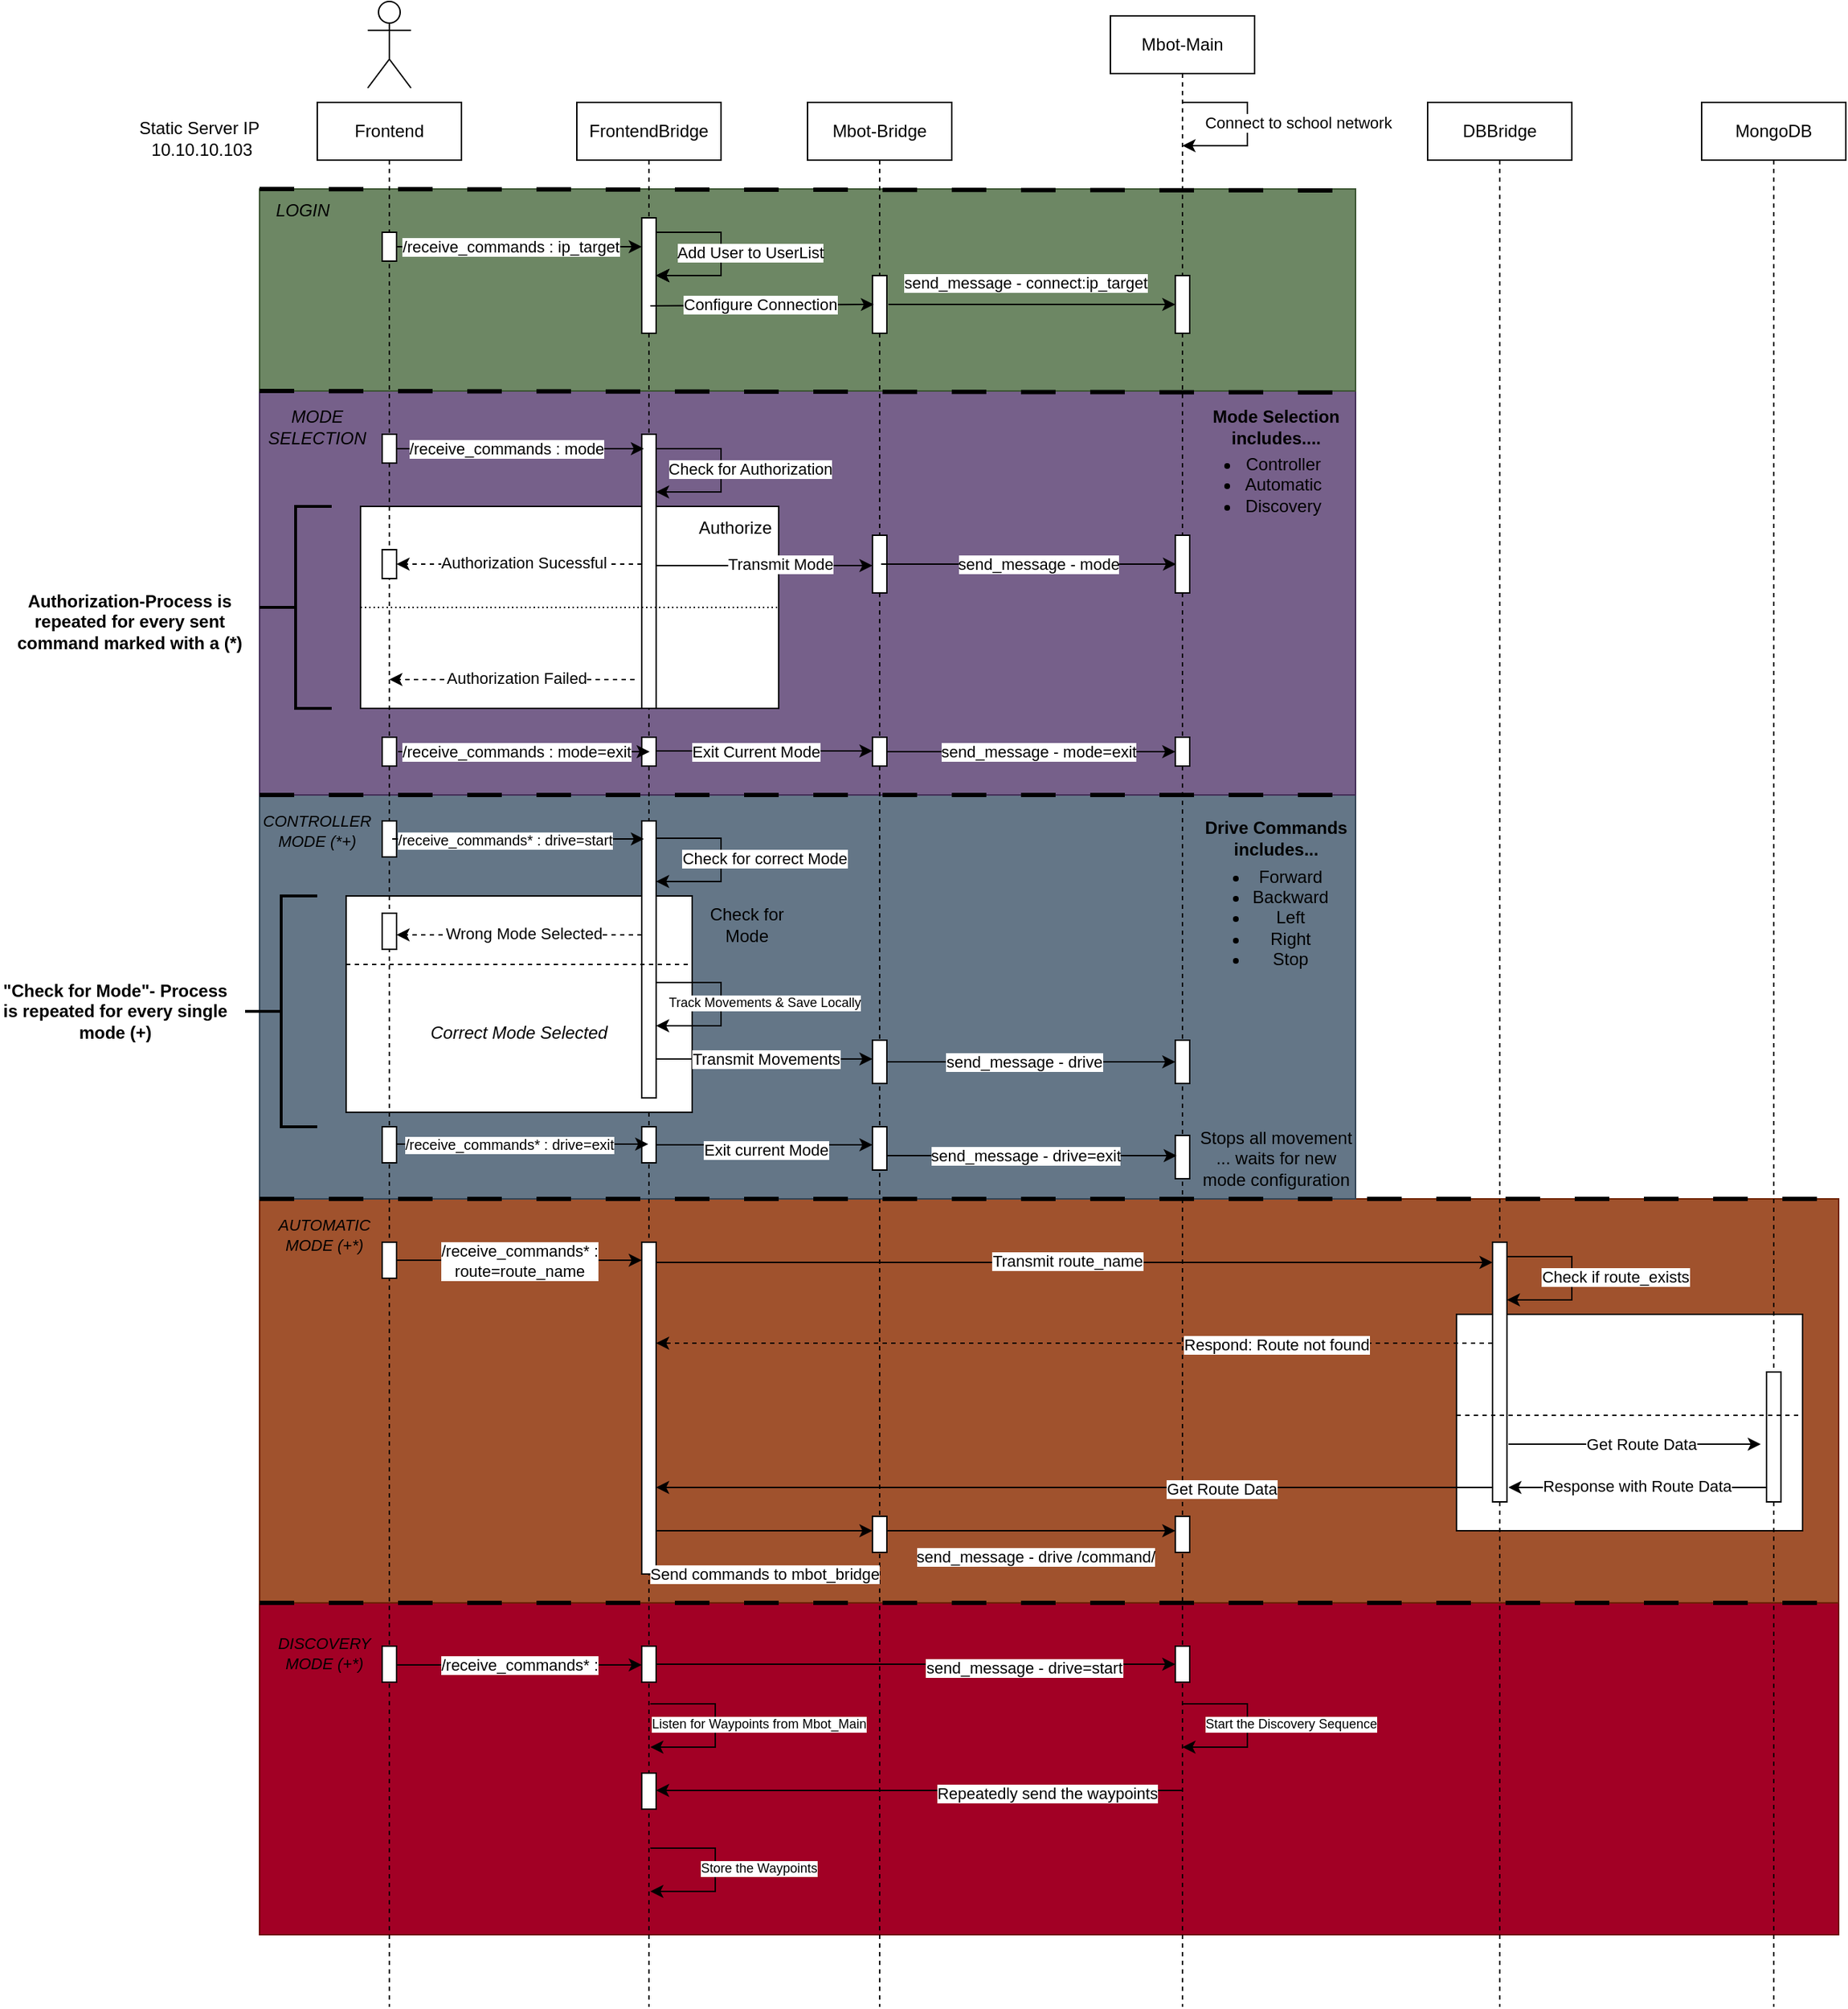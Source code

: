 <mxfile version="26.2.15">
  <diagram name="Page-1" id="2YBvvXClWsGukQMizWep">
    <mxGraphModel dx="2745" dy="2238" grid="1" gridSize="10" guides="1" tooltips="1" connect="1" arrows="1" fold="1" page="1" pageScale="1" pageWidth="850" pageHeight="1100" math="0" shadow="0">
      <root>
        <mxCell id="0" />
        <mxCell id="1" parent="0" />
        <mxCell id="S9UvXD9KNf_gcBaKn79U-35" value="" style="rounded=0;whiteSpace=wrap;html=1;fillColor=#a20025;fontColor=#ffffff;strokeColor=#6F0000;gradientDirection=radial;" vertex="1" parent="1">
          <mxGeometry y="1080" width="1095" height="230" as="geometry" />
        </mxCell>
        <mxCell id="P44jWDjfXGmorJaLpeIc-146" value="" style="rounded=0;whiteSpace=wrap;html=1;fillColor=#a0522d;fontColor=#ffffff;strokeColor=#6D1F00;gradientDirection=radial;" parent="1" vertex="1">
          <mxGeometry y="800" width="1095" height="280" as="geometry" />
        </mxCell>
        <mxCell id="S9UvXD9KNf_gcBaKn79U-10" value="" style="rounded=0;whiteSpace=wrap;html=1;" vertex="1" parent="1">
          <mxGeometry x="830" y="880" width="240" height="150" as="geometry" />
        </mxCell>
        <mxCell id="P44jWDjfXGmorJaLpeIc-134" value="" style="rounded=0;whiteSpace=wrap;html=1;fillColor=#647687;fontColor=#ffffff;strokeColor=#314354;gradientDirection=radial;" parent="1" vertex="1">
          <mxGeometry y="520" width="760" height="280" as="geometry" />
        </mxCell>
        <mxCell id="P44jWDjfXGmorJaLpeIc-128" value="" style="rounded=0;whiteSpace=wrap;html=1;fillColor=#76608a;fontColor=#ffffff;strokeColor=#432D57;gradientDirection=radial;" parent="1" vertex="1">
          <mxGeometry y="240" width="760" height="280" as="geometry" />
        </mxCell>
        <mxCell id="P44jWDjfXGmorJaLpeIc-124" value="" style="rounded=0;whiteSpace=wrap;html=1;fillColor=#6d8764;fontColor=#ffffff;strokeColor=#3A5431;gradientDirection=radial;" parent="1" vertex="1">
          <mxGeometry y="100" width="760" height="140" as="geometry" />
        </mxCell>
        <mxCell id="P44jWDjfXGmorJaLpeIc-38" value="" style="rounded=0;whiteSpace=wrap;html=1;" parent="1" vertex="1">
          <mxGeometry x="70" y="320" width="290" height="140" as="geometry" />
        </mxCell>
        <mxCell id="aM9ryv3xv72pqoxQDRHE-5" value="FrontendBridge" style="shape=umlLifeline;perimeter=lifelinePerimeter;whiteSpace=wrap;html=1;container=0;dropTarget=0;collapsible=0;recursiveResize=0;outlineConnect=0;portConstraint=eastwest;newEdgeStyle={&quot;edgeStyle&quot;:&quot;elbowEdgeStyle&quot;,&quot;elbow&quot;:&quot;vertical&quot;,&quot;curved&quot;:0,&quot;rounded&quot;:0};" parent="1" vertex="1">
          <mxGeometry x="220" y="40" width="100" height="1320" as="geometry" />
        </mxCell>
        <mxCell id="P44jWDjfXGmorJaLpeIc-78" value="" style="rounded=0;whiteSpace=wrap;html=1;" parent="aM9ryv3xv72pqoxQDRHE-5" vertex="1">
          <mxGeometry x="-160" y="550" width="240" height="150" as="geometry" />
        </mxCell>
        <mxCell id="aM9ryv3xv72pqoxQDRHE-6" value="" style="html=1;points=[];perimeter=orthogonalPerimeter;outlineConnect=0;targetShapes=umlLifeline;portConstraint=eastwest;newEdgeStyle={&quot;edgeStyle&quot;:&quot;elbowEdgeStyle&quot;,&quot;elbow&quot;:&quot;vertical&quot;,&quot;curved&quot;:0,&quot;rounded&quot;:0};" parent="aM9ryv3xv72pqoxQDRHE-5" vertex="1">
          <mxGeometry x="45" y="80" width="10" height="80" as="geometry" />
        </mxCell>
        <mxCell id="P44jWDjfXGmorJaLpeIc-32" value="" style="html=1;points=[];perimeter=orthogonalPerimeter;outlineConnect=0;targetShapes=umlLifeline;portConstraint=eastwest;newEdgeStyle={&quot;edgeStyle&quot;:&quot;elbowEdgeStyle&quot;,&quot;elbow&quot;:&quot;vertical&quot;,&quot;curved&quot;:0,&quot;rounded&quot;:0};" parent="aM9ryv3xv72pqoxQDRHE-5" vertex="1">
          <mxGeometry x="45" y="230" width="10" height="190" as="geometry" />
        </mxCell>
        <mxCell id="P44jWDjfXGmorJaLpeIc-63" value="&lt;span style=&quot;color: rgba(0, 0, 0, 0); font-family: monospace; font-size: 0px; text-align: start;&quot;&gt;%3CmxGraphModel%3E%3Croot%3E%3CmxCell%20id%3D%220%22%2F%3E%3CmxCell%20id%3D%221%22%20parent%3D%220%22%2F%3E%3CmxCell%20id%3D%222%22%20value%3D%22%22%20style%3D%22endArrow%3Dclassic%3Bhtml%3D1%3Brounded%3D0%3BentryX%3D1%3BentryY%3D0.5%3BentryDx%3D0%3BentryDy%3D0%3BentryPerimeter%3D0%3B%22%20edge%3D%221%22%20parent%3D%221%22%3E%3CmxGeometry%20width%3D%2250%22%20height%3D%2250%22%20relative%3D%221%22%20as%3D%22geometry%22%3E%3CmxPoint%20x%3D%22275%22%20y%3D%22130%22%20as%3D%22sourcePoint%22%2F%3E%3CmxPoint%20x%3D%22275%22%20y%3D%22160%22%20as%3D%22targetPoint%22%2F%3E%3CArray%20as%3D%22points%22%3E%3CmxPoint%20x%3D%22320%22%20y%3D%22130%22%2F%3E%3CmxPoint%20x%3D%22320%22%20y%3D%22160%22%2F%3E%3C%2FArray%3E%3C%2FmxGeometry%3E%3C%2FmxCell%3E%3CmxCell%20id%3D%223%22%20value%3D%22Add%20User%20to%20UserList%22%20style%3D%22edgeLabel%3Bhtml%3D1%3Balign%3Dcenter%3BverticalAlign%3Dmiddle%3Bresizable%3D0%3Bpoints%3D%5B%5D%3B%22%20vertex%3D%221%22%20connectable%3D%220%22%20parent%3D%222%22%3E%3CmxGeometry%20x%3D%22-0.023%22%20y%3D%221%22%20relative%3D%221%22%20as%3D%22geometry%22%3E%3CmxPoint%20x%3D%2219%22%20as%3D%22offset%22%2F%3E%3C%2FmxGeometry%3E%3C%2FmxCell%3E%3C%2Froot%3E%3C%2FmxGraphModel%3E&lt;/span&gt;" style="html=1;points=[];perimeter=orthogonalPerimeter;outlineConnect=0;targetShapes=umlLifeline;portConstraint=eastwest;newEdgeStyle={&quot;edgeStyle&quot;:&quot;elbowEdgeStyle&quot;,&quot;elbow&quot;:&quot;vertical&quot;,&quot;curved&quot;:0,&quot;rounded&quot;:0};" parent="aM9ryv3xv72pqoxQDRHE-5" vertex="1">
          <mxGeometry x="45" y="498" width="10" height="192" as="geometry" />
        </mxCell>
        <mxCell id="P44jWDjfXGmorJaLpeIc-80" value="" style="endArrow=classic;html=1;rounded=0;dashed=1;" parent="aM9ryv3xv72pqoxQDRHE-5" edge="1">
          <mxGeometry width="50" height="50" relative="1" as="geometry">
            <mxPoint x="45" y="577" as="sourcePoint" />
            <mxPoint x="-125" y="577" as="targetPoint" />
          </mxGeometry>
        </mxCell>
        <mxCell id="P44jWDjfXGmorJaLpeIc-81" value="Wrong Mode Selected" style="edgeLabel;html=1;align=center;verticalAlign=middle;resizable=0;points=[];" parent="P44jWDjfXGmorJaLpeIc-80" vertex="1" connectable="0">
          <mxGeometry x="-0.028" y="-1" relative="1" as="geometry">
            <mxPoint as="offset" />
          </mxGeometry>
        </mxCell>
        <mxCell id="P44jWDjfXGmorJaLpeIc-96" value="" style="endArrow=none;dashed=1;html=1;rounded=0;entryX=1;entryY=0.25;entryDx=0;entryDy=0;exitX=0;exitY=0.25;exitDx=0;exitDy=0;" parent="aM9ryv3xv72pqoxQDRHE-5" edge="1">
          <mxGeometry width="50" height="50" relative="1" as="geometry">
            <mxPoint x="-160" y="597.5" as="sourcePoint" />
            <mxPoint x="80" y="597.5" as="targetPoint" />
          </mxGeometry>
        </mxCell>
        <mxCell id="P44jWDjfXGmorJaLpeIc-107" value="&lt;span style=&quot;color: rgba(0, 0, 0, 0); font-family: monospace; font-size: 0px; text-align: start;&quot;&gt;%3CmxGraphModel%3E%3Croot%3E%3CmxCell%20id%3D%220%22%2F%3E%3CmxCell%20id%3D%221%22%20parent%3D%220%22%2F%3E%3CmxCell%20id%3D%222%22%20value%3D%22%22%20style%3D%22endArrow%3Dclassic%3Bhtml%3D1%3Brounded%3D0%3BentryX%3D1%3BentryY%3D0.5%3BentryDx%3D0%3BentryDy%3D0%3BentryPerimeter%3D0%3B%22%20edge%3D%221%22%20parent%3D%221%22%3E%3CmxGeometry%20width%3D%2250%22%20height%3D%2250%22%20relative%3D%221%22%20as%3D%22geometry%22%3E%3CmxPoint%20x%3D%22275%22%20y%3D%22130%22%20as%3D%22sourcePoint%22%2F%3E%3CmxPoint%20x%3D%22275%22%20y%3D%22160%22%20as%3D%22targetPoint%22%2F%3E%3CArray%20as%3D%22points%22%3E%3CmxPoint%20x%3D%22320%22%20y%3D%22130%22%2F%3E%3CmxPoint%20x%3D%22320%22%20y%3D%22160%22%2F%3E%3C%2FArray%3E%3C%2FmxGeometry%3E%3C%2FmxCell%3E%3CmxCell%20id%3D%223%22%20value%3D%22Add%20User%20to%20UserList%22%20style%3D%22edgeLabel%3Bhtml%3D1%3Balign%3Dcenter%3BverticalAlign%3Dmiddle%3Bresizable%3D0%3Bpoints%3D%5B%5D%3B%22%20vertex%3D%221%22%20connectable%3D%220%22%20parent%3D%222%22%3E%3CmxGeometry%20x%3D%22-0.023%22%20y%3D%221%22%20relative%3D%221%22%20as%3D%22geometry%22%3E%3CmxPoint%20x%3D%2219%22%20as%3D%22offset%22%2F%3E%3C%2FmxGeometry%3E%3C%2FmxCell%3E%3C%2Froot%3E%3C%2FmxGraphModel%3E&lt;/span&gt;" style="html=1;points=[];perimeter=orthogonalPerimeter;outlineConnect=0;targetShapes=umlLifeline;portConstraint=eastwest;newEdgeStyle={&quot;edgeStyle&quot;:&quot;elbowEdgeStyle&quot;,&quot;elbow&quot;:&quot;vertical&quot;,&quot;curved&quot;:0,&quot;rounded&quot;:0};" parent="aM9ryv3xv72pqoxQDRHE-5" vertex="1">
          <mxGeometry x="45" y="710" width="10" height="25" as="geometry" />
        </mxCell>
        <mxCell id="P44jWDjfXGmorJaLpeIc-111" value="&lt;span style=&quot;color: rgba(0, 0, 0, 0); font-family: monospace; font-size: 0px; text-align: start;&quot;&gt;%3CmxGraphModel%3E%3Croot%3E%3CmxCell%20id%3D%220%22%2F%3E%3CmxCell%20id%3D%221%22%20parent%3D%220%22%2F%3E%3CmxCell%20id%3D%222%22%20value%3D%22%22%20style%3D%22endArrow%3Dclassic%3Bhtml%3D1%3Brounded%3D0%3BentryX%3D1%3BentryY%3D0.5%3BentryDx%3D0%3BentryDy%3D0%3BentryPerimeter%3D0%3B%22%20edge%3D%221%22%20parent%3D%221%22%3E%3CmxGeometry%20width%3D%2250%22%20height%3D%2250%22%20relative%3D%221%22%20as%3D%22geometry%22%3E%3CmxPoint%20x%3D%22275%22%20y%3D%22130%22%20as%3D%22sourcePoint%22%2F%3E%3CmxPoint%20x%3D%22275%22%20y%3D%22160%22%20as%3D%22targetPoint%22%2F%3E%3CArray%20as%3D%22points%22%3E%3CmxPoint%20x%3D%22320%22%20y%3D%22130%22%2F%3E%3CmxPoint%20x%3D%22320%22%20y%3D%22160%22%2F%3E%3C%2FArray%3E%3C%2FmxGeometry%3E%3C%2FmxCell%3E%3CmxCell%20id%3D%223%22%20value%3D%22Add%20User%20to%20UserList%22%20style%3D%22edgeLabel%3Bhtml%3D1%3Balign%3Dcenter%3BverticalAlign%3Dmiddle%3Bresizable%3D0%3Bpoints%3D%5B%5D%3B%22%20vertex%3D%221%22%20connectable%3D%220%22%20parent%3D%222%22%3E%3CmxGeometry%20x%3D%22-0.023%22%20y%3D%221%22%20relative%3D%221%22%20as%3D%22geometry%22%3E%3CmxPoint%20x%3D%2219%22%20as%3D%22offset%22%2F%3E%3C%2FmxGeometry%3E%3C%2FmxCell%3E%3C%2Froot%3E%3C%2FmxGraphModel%3E&lt;/span&gt;" style="html=1;points=[];perimeter=orthogonalPerimeter;outlineConnect=0;targetShapes=umlLifeline;portConstraint=eastwest;newEdgeStyle={&quot;edgeStyle&quot;:&quot;elbowEdgeStyle&quot;,&quot;elbow&quot;:&quot;vertical&quot;,&quot;curved&quot;:0,&quot;rounded&quot;:0};" parent="aM9ryv3xv72pqoxQDRHE-5" vertex="1">
          <mxGeometry x="45" y="440" width="10" height="20" as="geometry" />
        </mxCell>
        <mxCell id="P44jWDjfXGmorJaLpeIc-151" value="&lt;span style=&quot;color: rgba(0, 0, 0, 0); font-family: monospace; font-size: 0px; text-align: start;&quot;&gt;%3CmxGraphModel%3E%3Croot%3E%3CmxCell%20id%3D%220%22%2F%3E%3CmxCell%20id%3D%221%22%20parent%3D%220%22%2F%3E%3CmxCell%20id%3D%222%22%20value%3D%22%22%20style%3D%22endArrow%3Dclassic%3Bhtml%3D1%3Brounded%3D0%3BentryX%3D1%3BentryY%3D0.5%3BentryDx%3D0%3BentryDy%3D0%3BentryPerimeter%3D0%3B%22%20edge%3D%221%22%20parent%3D%221%22%3E%3CmxGeometry%20width%3D%2250%22%20height%3D%2250%22%20relative%3D%221%22%20as%3D%22geometry%22%3E%3CmxPoint%20x%3D%22275%22%20y%3D%22130%22%20as%3D%22sourcePoint%22%2F%3E%3CmxPoint%20x%3D%22275%22%20y%3D%22160%22%20as%3D%22targetPoint%22%2F%3E%3CArray%20as%3D%22points%22%3E%3CmxPoint%20x%3D%22320%22%20y%3D%22130%22%2F%3E%3CmxPoint%20x%3D%22320%22%20y%3D%22160%22%2F%3E%3C%2FArray%3E%3C%2FmxGeometry%3E%3C%2FmxCell%3E%3CmxCell%20id%3D%223%22%20value%3D%22Add%20User%20to%20UserList%22%20style%3D%22edgeLabel%3Bhtml%3D1%3Balign%3Dcenter%3BverticalAlign%3Dmiddle%3Bresizable%3D0%3Bpoints%3D%5B%5D%3B%22%20vertex%3D%221%22%20connectable%3D%220%22%20parent%3D%222%22%3E%3CmxGeometry%20x%3D%22-0.023%22%20y%3D%221%22%20relative%3D%221%22%20as%3D%22geometry%22%3E%3CmxPoint%20x%3D%2219%22%20as%3D%22offset%22%2F%3E%3C%2FmxGeometry%3E%3C%2FmxCell%3E%3C%2Froot%3E%3C%2FmxGraphModel%3E&lt;/span&gt;" style="html=1;points=[];perimeter=orthogonalPerimeter;outlineConnect=0;targetShapes=umlLifeline;portConstraint=eastwest;newEdgeStyle={&quot;edgeStyle&quot;:&quot;elbowEdgeStyle&quot;,&quot;elbow&quot;:&quot;vertical&quot;,&quot;curved&quot;:0,&quot;rounded&quot;:0};" parent="aM9ryv3xv72pqoxQDRHE-5" vertex="1">
          <mxGeometry x="45" y="790" width="10" height="230" as="geometry" />
        </mxCell>
        <mxCell id="S9UvXD9KNf_gcBaKn79U-41" value="&lt;span style=&quot;color: rgba(0, 0, 0, 0); font-family: monospace; font-size: 0px; text-align: start;&quot;&gt;%3CmxGraphModel%3E%3Croot%3E%3CmxCell%20id%3D%220%22%2F%3E%3CmxCell%20id%3D%221%22%20parent%3D%220%22%2F%3E%3CmxCell%20id%3D%222%22%20value%3D%22%22%20style%3D%22endArrow%3Dclassic%3Bhtml%3D1%3Brounded%3D0%3BentryX%3D1%3BentryY%3D0.5%3BentryDx%3D0%3BentryDy%3D0%3BentryPerimeter%3D0%3B%22%20edge%3D%221%22%20parent%3D%221%22%3E%3CmxGeometry%20width%3D%2250%22%20height%3D%2250%22%20relative%3D%221%22%20as%3D%22geometry%22%3E%3CmxPoint%20x%3D%22275%22%20y%3D%22130%22%20as%3D%22sourcePoint%22%2F%3E%3CmxPoint%20x%3D%22275%22%20y%3D%22160%22%20as%3D%22targetPoint%22%2F%3E%3CArray%20as%3D%22points%22%3E%3CmxPoint%20x%3D%22320%22%20y%3D%22130%22%2F%3E%3CmxPoint%20x%3D%22320%22%20y%3D%22160%22%2F%3E%3C%2FArray%3E%3C%2FmxGeometry%3E%3C%2FmxCell%3E%3CmxCell%20id%3D%223%22%20value%3D%22Add%20User%20to%20UserList%22%20style%3D%22edgeLabel%3Bhtml%3D1%3Balign%3Dcenter%3BverticalAlign%3Dmiddle%3Bresizable%3D0%3Bpoints%3D%5B%5D%3B%22%20vertex%3D%221%22%20connectable%3D%220%22%20parent%3D%222%22%3E%3CmxGeometry%20x%3D%22-0.023%22%20y%3D%221%22%20relative%3D%221%22%20as%3D%22geometry%22%3E%3CmxPoint%20x%3D%2219%22%20as%3D%22offset%22%2F%3E%3C%2FmxGeometry%3E%3C%2FmxCell%3E%3C%2Froot%3E%3C%2FmxGraphModel%3E&lt;/span&gt;" style="html=1;points=[];perimeter=orthogonalPerimeter;outlineConnect=0;targetShapes=umlLifeline;portConstraint=eastwest;newEdgeStyle={&quot;edgeStyle&quot;:&quot;elbowEdgeStyle&quot;,&quot;elbow&quot;:&quot;vertical&quot;,&quot;curved&quot;:0,&quot;rounded&quot;:0};" vertex="1" parent="aM9ryv3xv72pqoxQDRHE-5">
          <mxGeometry x="45" y="1070" width="10" height="25" as="geometry" />
        </mxCell>
        <mxCell id="S9UvXD9KNf_gcBaKn79U-50" value="&lt;span style=&quot;color: rgba(0, 0, 0, 0); font-family: monospace; font-size: 0px; text-align: start;&quot;&gt;%3CmxGraphModel%3E%3Croot%3E%3CmxCell%20id%3D%220%22%2F%3E%3CmxCell%20id%3D%221%22%20parent%3D%220%22%2F%3E%3CmxCell%20id%3D%222%22%20value%3D%22%22%20style%3D%22endArrow%3Dclassic%3Bhtml%3D1%3Brounded%3D0%3BentryX%3D1%3BentryY%3D0.5%3BentryDx%3D0%3BentryDy%3D0%3BentryPerimeter%3D0%3B%22%20edge%3D%221%22%20parent%3D%221%22%3E%3CmxGeometry%20width%3D%2250%22%20height%3D%2250%22%20relative%3D%221%22%20as%3D%22geometry%22%3E%3CmxPoint%20x%3D%22275%22%20y%3D%22130%22%20as%3D%22sourcePoint%22%2F%3E%3CmxPoint%20x%3D%22275%22%20y%3D%22160%22%20as%3D%22targetPoint%22%2F%3E%3CArray%20as%3D%22points%22%3E%3CmxPoint%20x%3D%22320%22%20y%3D%22130%22%2F%3E%3CmxPoint%20x%3D%22320%22%20y%3D%22160%22%2F%3E%3C%2FArray%3E%3C%2FmxGeometry%3E%3C%2FmxCell%3E%3CmxCell%20id%3D%223%22%20value%3D%22Add%20User%20to%20UserList%22%20style%3D%22edgeLabel%3Bhtml%3D1%3Balign%3Dcenter%3BverticalAlign%3Dmiddle%3Bresizable%3D0%3Bpoints%3D%5B%5D%3B%22%20vertex%3D%221%22%20connectable%3D%220%22%20parent%3D%222%22%3E%3CmxGeometry%20x%3D%22-0.023%22%20y%3D%221%22%20relative%3D%221%22%20as%3D%22geometry%22%3E%3CmxPoint%20x%3D%2219%22%20as%3D%22offset%22%2F%3E%3C%2FmxGeometry%3E%3C%2FmxCell%3E%3C%2Froot%3E%3C%2FmxGraphModel%3E&lt;/span&gt;" style="html=1;points=[];perimeter=orthogonalPerimeter;outlineConnect=0;targetShapes=umlLifeline;portConstraint=eastwest;newEdgeStyle={&quot;edgeStyle&quot;:&quot;elbowEdgeStyle&quot;,&quot;elbow&quot;:&quot;vertical&quot;,&quot;curved&quot;:0,&quot;rounded&quot;:0};" vertex="1" parent="aM9ryv3xv72pqoxQDRHE-5">
          <mxGeometry x="45" y="1158" width="10" height="25" as="geometry" />
        </mxCell>
        <mxCell id="P44jWDjfXGmorJaLpeIc-3" value="Actor" style="shape=umlActor;verticalLabelPosition=bottom;verticalAlign=top;html=1;outlineConnect=0;fontColor=none;noLabel=1;" parent="1" vertex="1">
          <mxGeometry x="75" y="-30" width="30" height="60" as="geometry" />
        </mxCell>
        <mxCell id="P44jWDjfXGmorJaLpeIc-5" value="Static Server IP&amp;nbsp; 10.10.10.103" style="text;html=1;align=center;verticalAlign=middle;whiteSpace=wrap;rounded=0;" parent="1" vertex="1">
          <mxGeometry x="-90" y="50" width="100" height="30" as="geometry" />
        </mxCell>
        <mxCell id="P44jWDjfXGmorJaLpeIc-9" value="" style="endArrow=classic;html=1;rounded=0;" parent="1" source="aM9ryv3xv72pqoxQDRHE-2" target="aM9ryv3xv72pqoxQDRHE-6" edge="1">
          <mxGeometry width="50" height="50" relative="1" as="geometry">
            <mxPoint x="105" y="140" as="sourcePoint" />
            <mxPoint x="260" y="140" as="targetPoint" />
          </mxGeometry>
        </mxCell>
        <mxCell id="P44jWDjfXGmorJaLpeIc-11" value="/receive_commands : ip_target" style="edgeLabel;html=1;align=center;verticalAlign=middle;resizable=0;points=[];" parent="P44jWDjfXGmorJaLpeIc-9" vertex="1" connectable="0">
          <mxGeometry x="0.105" y="-1" relative="1" as="geometry">
            <mxPoint x="-15" y="-1" as="offset" />
          </mxGeometry>
        </mxCell>
        <mxCell id="P44jWDjfXGmorJaLpeIc-12" value="Mbot-Bridge" style="shape=umlLifeline;perimeter=lifelinePerimeter;whiteSpace=wrap;html=1;container=0;dropTarget=0;collapsible=0;recursiveResize=0;outlineConnect=0;portConstraint=eastwest;newEdgeStyle={&quot;edgeStyle&quot;:&quot;elbowEdgeStyle&quot;,&quot;elbow&quot;:&quot;vertical&quot;,&quot;curved&quot;:0,&quot;rounded&quot;:0};" parent="1" vertex="1">
          <mxGeometry x="380" y="40" width="100" height="1320" as="geometry" />
        </mxCell>
        <mxCell id="P44jWDjfXGmorJaLpeIc-13" value="&lt;span style=&quot;color: rgba(0, 0, 0, 0); font-family: monospace; font-size: 0px; text-align: start;&quot;&gt;%3CmxGraphModel%3E%3Croot%3E%3CmxCell%20id%3D%220%22%2F%3E%3CmxCell%20id%3D%221%22%20parent%3D%220%22%2F%3E%3CmxCell%20id%3D%222%22%20value%3D%22%22%20style%3D%22endArrow%3Dnone%3Bhtml%3D1%3Brounded%3D0%3Bdashed%3D1%3BdashPattern%3D8%208%3B%22%20edge%3D%221%22%20parent%3D%221%22%3E%3CmxGeometry%20width%3D%2250%22%20height%3D%2250%22%20relative%3D%221%22%20as%3D%22geometry%22%3E%3CmxPoint%20y%3D%22100%22%20as%3D%22sourcePoint%22%2F%3E%3CmxPoint%20x%3D%22330%22%20y%3D%22101%22%20as%3D%22targetPoint%22%2F%3E%3C%2FmxGeometry%3E%3C%2FmxCell%3E%3C%2Froot%3E%3C%2FmxGraphModel%3E&lt;/span&gt;" style="html=1;points=[];perimeter=orthogonalPerimeter;outlineConnect=0;targetShapes=umlLifeline;portConstraint=eastwest;newEdgeStyle={&quot;edgeStyle&quot;:&quot;elbowEdgeStyle&quot;,&quot;elbow&quot;:&quot;vertical&quot;,&quot;curved&quot;:0,&quot;rounded&quot;:0};" parent="P44jWDjfXGmorJaLpeIc-12" vertex="1">
          <mxGeometry x="45" y="120" width="10" height="40" as="geometry" />
        </mxCell>
        <mxCell id="P44jWDjfXGmorJaLpeIc-49" value="&lt;span style=&quot;color: rgba(0, 0, 0, 0); font-family: monospace; font-size: 0px; text-align: start;&quot;&gt;%3CmxGraphModel%3E%3Croot%3E%3CmxCell%20id%3D%220%22%2F%3E%3CmxCell%20id%3D%221%22%20parent%3D%220%22%2F%3E%3CmxCell%20id%3D%222%22%20value%3D%22%22%20style%3D%22endArrow%3Dnone%3Bhtml%3D1%3Brounded%3D0%3Bdashed%3D1%3BdashPattern%3D8%208%3B%22%20edge%3D%221%22%20parent%3D%221%22%3E%3CmxGeometry%20width%3D%2250%22%20height%3D%2250%22%20relative%3D%221%22%20as%3D%22geometry%22%3E%3CmxPoint%20y%3D%22100%22%20as%3D%22sourcePoint%22%2F%3E%3CmxPoint%20x%3D%22330%22%20y%3D%22101%22%20as%3D%22targetPoint%22%2F%3E%3C%2FmxGeometry%3E%3C%2FmxCell%3E%3C%2Froot%3E%3C%2FmxGraphModel%3E&lt;/span&gt;" style="html=1;points=[];perimeter=orthogonalPerimeter;outlineConnect=0;targetShapes=umlLifeline;portConstraint=eastwest;newEdgeStyle={&quot;edgeStyle&quot;:&quot;elbowEdgeStyle&quot;,&quot;elbow&quot;:&quot;vertical&quot;,&quot;curved&quot;:0,&quot;rounded&quot;:0};" parent="P44jWDjfXGmorJaLpeIc-12" vertex="1">
          <mxGeometry x="45" y="300" width="10" height="40" as="geometry" />
        </mxCell>
        <mxCell id="P44jWDjfXGmorJaLpeIc-69" value="&lt;span style=&quot;color: rgba(0, 0, 0, 0); font-family: monospace; font-size: 0px; text-align: start;&quot;&gt;%3CmxGraphModel%3E%3Croot%3E%3CmxCell%20id%3D%220%22%2F%3E%3CmxCell%20id%3D%221%22%20parent%3D%220%22%2F%3E%3CmxCell%20id%3D%222%22%20value%3D%22%22%20style%3D%22endArrow%3Dclassic%3Bhtml%3D1%3Brounded%3D0%3BentryX%3D1%3BentryY%3D0.5%3BentryDx%3D0%3BentryDy%3D0%3BentryPerimeter%3D0%3B%22%20edge%3D%221%22%20parent%3D%221%22%3E%3CmxGeometry%20width%3D%2250%22%20height%3D%2250%22%20relative%3D%221%22%20as%3D%22geometry%22%3E%3CmxPoint%20x%3D%22275%22%20y%3D%22130%22%20as%3D%22sourcePoint%22%2F%3E%3CmxPoint%20x%3D%22275%22%20y%3D%22160%22%20as%3D%22targetPoint%22%2F%3E%3CArray%20as%3D%22points%22%3E%3CmxPoint%20x%3D%22320%22%20y%3D%22130%22%2F%3E%3CmxPoint%20x%3D%22320%22%20y%3D%22160%22%2F%3E%3C%2FArray%3E%3C%2FmxGeometry%3E%3C%2FmxCell%3E%3CmxCell%20id%3D%223%22%20value%3D%22Add%20User%20to%20UserList%22%20style%3D%22edgeLabel%3Bhtml%3D1%3Balign%3Dcenter%3BverticalAlign%3Dmiddle%3Bresizable%3D0%3Bpoints%3D%5B%5D%3B%22%20vertex%3D%221%22%20connectable%3D%220%22%20parent%3D%222%22%3E%3CmxGeometry%20x%3D%22-0.023%22%20y%3D%221%22%20relative%3D%221%22%20as%3D%22geometry%22%3E%3CmxPoint%20x%3D%2219%22%20as%3D%22offset%22%2F%3E%3C%2FmxGeometry%3E%3C%2FmxCell%3E%3C%2Froot%3E%3C%2FmxGraphModel%3E&lt;/span&gt;" style="html=1;points=[];perimeter=orthogonalPerimeter;outlineConnect=0;targetShapes=umlLifeline;portConstraint=eastwest;newEdgeStyle={&quot;edgeStyle&quot;:&quot;elbowEdgeStyle&quot;,&quot;elbow&quot;:&quot;vertical&quot;,&quot;curved&quot;:0,&quot;rounded&quot;:0};" parent="P44jWDjfXGmorJaLpeIc-12" vertex="1">
          <mxGeometry x="45" y="650" width="10" height="30" as="geometry" />
        </mxCell>
        <mxCell id="P44jWDjfXGmorJaLpeIc-112" value="&lt;span style=&quot;color: rgba(0, 0, 0, 0); font-family: monospace; font-size: 0px; text-align: start;&quot;&gt;%3CmxGraphModel%3E%3Croot%3E%3CmxCell%20id%3D%220%22%2F%3E%3CmxCell%20id%3D%221%22%20parent%3D%220%22%2F%3E%3CmxCell%20id%3D%222%22%20value%3D%22%22%20style%3D%22endArrow%3Dclassic%3Bhtml%3D1%3Brounded%3D0%3BentryX%3D1%3BentryY%3D0.5%3BentryDx%3D0%3BentryDy%3D0%3BentryPerimeter%3D0%3B%22%20edge%3D%221%22%20parent%3D%221%22%3E%3CmxGeometry%20width%3D%2250%22%20height%3D%2250%22%20relative%3D%221%22%20as%3D%22geometry%22%3E%3CmxPoint%20x%3D%22275%22%20y%3D%22130%22%20as%3D%22sourcePoint%22%2F%3E%3CmxPoint%20x%3D%22275%22%20y%3D%22160%22%20as%3D%22targetPoint%22%2F%3E%3CArray%20as%3D%22points%22%3E%3CmxPoint%20x%3D%22320%22%20y%3D%22130%22%2F%3E%3CmxPoint%20x%3D%22320%22%20y%3D%22160%22%2F%3E%3C%2FArray%3E%3C%2FmxGeometry%3E%3C%2FmxCell%3E%3CmxCell%20id%3D%223%22%20value%3D%22Add%20User%20to%20UserList%22%20style%3D%22edgeLabel%3Bhtml%3D1%3Balign%3Dcenter%3BverticalAlign%3Dmiddle%3Bresizable%3D0%3Bpoints%3D%5B%5D%3B%22%20vertex%3D%221%22%20connectable%3D%220%22%20parent%3D%222%22%3E%3CmxGeometry%20x%3D%22-0.023%22%20y%3D%221%22%20relative%3D%221%22%20as%3D%22geometry%22%3E%3CmxPoint%20x%3D%2219%22%20as%3D%22offset%22%2F%3E%3C%2FmxGeometry%3E%3C%2FmxCell%3E%3C%2Froot%3E%3C%2FmxGraphModel%3E&lt;/span&gt;" style="html=1;points=[];perimeter=orthogonalPerimeter;outlineConnect=0;targetShapes=umlLifeline;portConstraint=eastwest;newEdgeStyle={&quot;edgeStyle&quot;:&quot;elbowEdgeStyle&quot;,&quot;elbow&quot;:&quot;vertical&quot;,&quot;curved&quot;:0,&quot;rounded&quot;:0};" parent="P44jWDjfXGmorJaLpeIc-12" vertex="1">
          <mxGeometry x="45" y="440" width="10" height="20" as="geometry" />
        </mxCell>
        <mxCell id="P44jWDjfXGmorJaLpeIc-120" value="&lt;span style=&quot;color: rgba(0, 0, 0, 0); font-family: monospace; font-size: 0px; text-align: start;&quot;&gt;%3CmxGraphModel%3E%3Croot%3E%3CmxCell%20id%3D%220%22%2F%3E%3CmxCell%20id%3D%221%22%20parent%3D%220%22%2F%3E%3CmxCell%20id%3D%222%22%20value%3D%22%22%20style%3D%22endArrow%3Dclassic%3Bhtml%3D1%3Brounded%3D0%3BentryX%3D1%3BentryY%3D0.5%3BentryDx%3D0%3BentryDy%3D0%3BentryPerimeter%3D0%3B%22%20edge%3D%221%22%20parent%3D%221%22%3E%3CmxGeometry%20width%3D%2250%22%20height%3D%2250%22%20relative%3D%221%22%20as%3D%22geometry%22%3E%3CmxPoint%20x%3D%22275%22%20y%3D%22130%22%20as%3D%22sourcePoint%22%2F%3E%3CmxPoint%20x%3D%22275%22%20y%3D%22160%22%20as%3D%22targetPoint%22%2F%3E%3CArray%20as%3D%22points%22%3E%3CmxPoint%20x%3D%22320%22%20y%3D%22130%22%2F%3E%3CmxPoint%20x%3D%22320%22%20y%3D%22160%22%2F%3E%3C%2FArray%3E%3C%2FmxGeometry%3E%3C%2FmxCell%3E%3CmxCell%20id%3D%223%22%20value%3D%22Add%20User%20to%20UserList%22%20style%3D%22edgeLabel%3Bhtml%3D1%3Balign%3Dcenter%3BverticalAlign%3Dmiddle%3Bresizable%3D0%3Bpoints%3D%5B%5D%3B%22%20vertex%3D%221%22%20connectable%3D%220%22%20parent%3D%222%22%3E%3CmxGeometry%20x%3D%22-0.023%22%20y%3D%221%22%20relative%3D%221%22%20as%3D%22geometry%22%3E%3CmxPoint%20x%3D%2219%22%20as%3D%22offset%22%2F%3E%3C%2FmxGeometry%3E%3C%2FmxCell%3E%3C%2Froot%3E%3C%2FmxGraphModel%3E&lt;/span&gt;" style="html=1;points=[];perimeter=orthogonalPerimeter;outlineConnect=0;targetShapes=umlLifeline;portConstraint=eastwest;newEdgeStyle={&quot;edgeStyle&quot;:&quot;elbowEdgeStyle&quot;,&quot;elbow&quot;:&quot;vertical&quot;,&quot;curved&quot;:0,&quot;rounded&quot;:0};" parent="P44jWDjfXGmorJaLpeIc-12" vertex="1">
          <mxGeometry x="45" y="710" width="10" height="30" as="geometry" />
        </mxCell>
        <mxCell id="S9UvXD9KNf_gcBaKn79U-16" value="&lt;span style=&quot;color: rgba(0, 0, 0, 0); font-family: monospace; font-size: 0px; text-align: start;&quot;&gt;%3CmxGraphModel%3E%3Croot%3E%3CmxCell%20id%3D%220%22%2F%3E%3CmxCell%20id%3D%221%22%20parent%3D%220%22%2F%3E%3CmxCell%20id%3D%222%22%20value%3D%22%22%20style%3D%22endArrow%3Dclassic%3Bhtml%3D1%3Brounded%3D0%3BentryX%3D1%3BentryY%3D0.5%3BentryDx%3D0%3BentryDy%3D0%3BentryPerimeter%3D0%3B%22%20edge%3D%221%22%20parent%3D%221%22%3E%3CmxGeometry%20width%3D%2250%22%20height%3D%2250%22%20relative%3D%221%22%20as%3D%22geometry%22%3E%3CmxPoint%20x%3D%22275%22%20y%3D%22130%22%20as%3D%22sourcePoint%22%2F%3E%3CmxPoint%20x%3D%22275%22%20y%3D%22160%22%20as%3D%22targetPoint%22%2F%3E%3CArray%20as%3D%22points%22%3E%3CmxPoint%20x%3D%22320%22%20y%3D%22130%22%2F%3E%3CmxPoint%20x%3D%22320%22%20y%3D%22160%22%2F%3E%3C%2FArray%3E%3C%2FmxGeometry%3E%3C%2FmxCell%3E%3CmxCell%20id%3D%223%22%20value%3D%22Add%20User%20to%20UserList%22%20style%3D%22edgeLabel%3Bhtml%3D1%3Balign%3Dcenter%3BverticalAlign%3Dmiddle%3Bresizable%3D0%3Bpoints%3D%5B%5D%3B%22%20vertex%3D%221%22%20connectable%3D%220%22%20parent%3D%222%22%3E%3CmxGeometry%20x%3D%22-0.023%22%20y%3D%221%22%20relative%3D%221%22%20as%3D%22geometry%22%3E%3CmxPoint%20x%3D%2219%22%20as%3D%22offset%22%2F%3E%3C%2FmxGeometry%3E%3C%2FmxCell%3E%3C%2Froot%3E%3C%2FmxGraphModel%3E&lt;/span&gt;" style="html=1;points=[];perimeter=orthogonalPerimeter;outlineConnect=0;targetShapes=umlLifeline;portConstraint=eastwest;newEdgeStyle={&quot;edgeStyle&quot;:&quot;elbowEdgeStyle&quot;,&quot;elbow&quot;:&quot;vertical&quot;,&quot;curved&quot;:0,&quot;rounded&quot;:0};" vertex="1" parent="P44jWDjfXGmorJaLpeIc-12">
          <mxGeometry x="45" y="980" width="10" height="25" as="geometry" />
        </mxCell>
        <mxCell id="P44jWDjfXGmorJaLpeIc-14" value="Mbot-Main" style="shape=umlLifeline;perimeter=lifelinePerimeter;whiteSpace=wrap;html=1;container=0;dropTarget=0;collapsible=0;recursiveResize=0;outlineConnect=0;portConstraint=eastwest;newEdgeStyle={&quot;edgeStyle&quot;:&quot;elbowEdgeStyle&quot;,&quot;elbow&quot;:&quot;vertical&quot;,&quot;curved&quot;:0,&quot;rounded&quot;:0};" parent="1" vertex="1">
          <mxGeometry x="590" y="-20" width="100" height="1380" as="geometry" />
        </mxCell>
        <mxCell id="P44jWDjfXGmorJaLpeIc-15" value="" style="html=1;points=[];perimeter=orthogonalPerimeter;outlineConnect=0;targetShapes=umlLifeline;portConstraint=eastwest;newEdgeStyle={&quot;edgeStyle&quot;:&quot;elbowEdgeStyle&quot;,&quot;elbow&quot;:&quot;vertical&quot;,&quot;curved&quot;:0,&quot;rounded&quot;:0};" parent="P44jWDjfXGmorJaLpeIc-14" vertex="1">
          <mxGeometry x="45" y="180" width="10" height="40" as="geometry" />
        </mxCell>
        <mxCell id="P44jWDjfXGmorJaLpeIc-52" value="&lt;span style=&quot;color: rgba(0, 0, 0, 0); font-family: monospace; font-size: 0px; text-align: start;&quot;&gt;%3CmxGraphModel%3E%3Croot%3E%3CmxCell%20id%3D%220%22%2F%3E%3CmxCell%20id%3D%221%22%20parent%3D%220%22%2F%3E%3CmxCell%20id%3D%222%22%20value%3D%22%22%20style%3D%22endArrow%3Dnone%3Bhtml%3D1%3Brounded%3D0%3Bdashed%3D1%3BdashPattern%3D8%208%3B%22%20edge%3D%221%22%20parent%3D%221%22%3E%3CmxGeometry%20width%3D%2250%22%20height%3D%2250%22%20relative%3D%221%22%20as%3D%22geometry%22%3E%3CmxPoint%20y%3D%22100%22%20as%3D%22sourcePoint%22%2F%3E%3CmxPoint%20x%3D%22330%22%20y%3D%22101%22%20as%3D%22targetPoint%22%2F%3E%3C%2FmxGeometry%3E%3C%2FmxCell%3E%3C%2Froot%3E%3C%2FmxGraphModel%3E&lt;/span&gt;" style="html=1;points=[];perimeter=orthogonalPerimeter;outlineConnect=0;targetShapes=umlLifeline;portConstraint=eastwest;newEdgeStyle={&quot;edgeStyle&quot;:&quot;elbowEdgeStyle&quot;,&quot;elbow&quot;:&quot;vertical&quot;,&quot;curved&quot;:0,&quot;rounded&quot;:0};" parent="P44jWDjfXGmorJaLpeIc-14" vertex="1">
          <mxGeometry x="45" y="360" width="10" height="40" as="geometry" />
        </mxCell>
        <mxCell id="P44jWDjfXGmorJaLpeIc-75" value="&lt;span style=&quot;color: rgba(0, 0, 0, 0); font-family: monospace; font-size: 0px; text-align: start;&quot;&gt;%3CmxGraphModel%3E%3Croot%3E%3CmxCell%20id%3D%220%22%2F%3E%3CmxCell%20id%3D%221%22%20parent%3D%220%22%2F%3E%3CmxCell%20id%3D%222%22%20value%3D%22%22%20style%3D%22endArrow%3Dclassic%3Bhtml%3D1%3Brounded%3D0%3BentryX%3D1%3BentryY%3D0.5%3BentryDx%3D0%3BentryDy%3D0%3BentryPerimeter%3D0%3B%22%20edge%3D%221%22%20parent%3D%221%22%3E%3CmxGeometry%20width%3D%2250%22%20height%3D%2250%22%20relative%3D%221%22%20as%3D%22geometry%22%3E%3CmxPoint%20x%3D%22275%22%20y%3D%22130%22%20as%3D%22sourcePoint%22%2F%3E%3CmxPoint%20x%3D%22275%22%20y%3D%22160%22%20as%3D%22targetPoint%22%2F%3E%3CArray%20as%3D%22points%22%3E%3CmxPoint%20x%3D%22320%22%20y%3D%22130%22%2F%3E%3CmxPoint%20x%3D%22320%22%20y%3D%22160%22%2F%3E%3C%2FArray%3E%3C%2FmxGeometry%3E%3C%2FmxCell%3E%3CmxCell%20id%3D%223%22%20value%3D%22Add%20User%20to%20UserList%22%20style%3D%22edgeLabel%3Bhtml%3D1%3Balign%3Dcenter%3BverticalAlign%3Dmiddle%3Bresizable%3D0%3Bpoints%3D%5B%5D%3B%22%20vertex%3D%221%22%20connectable%3D%220%22%20parent%3D%222%22%3E%3CmxGeometry%20x%3D%22-0.023%22%20y%3D%221%22%20relative%3D%221%22%20as%3D%22geometry%22%3E%3CmxPoint%20x%3D%2219%22%20as%3D%22offset%22%2F%3E%3C%2FmxGeometry%3E%3C%2FmxCell%3E%3C%2Froot%3E%3C%2FmxGraphModel%3E&lt;/span&gt;" style="html=1;points=[];perimeter=orthogonalPerimeter;outlineConnect=0;targetShapes=umlLifeline;portConstraint=eastwest;newEdgeStyle={&quot;edgeStyle&quot;:&quot;elbowEdgeStyle&quot;,&quot;elbow&quot;:&quot;vertical&quot;,&quot;curved&quot;:0,&quot;rounded&quot;:0};" parent="P44jWDjfXGmorJaLpeIc-14" vertex="1">
          <mxGeometry x="45" y="710" width="10" height="30" as="geometry" />
        </mxCell>
        <mxCell id="P44jWDjfXGmorJaLpeIc-113" value="&lt;span style=&quot;color: rgba(0, 0, 0, 0); font-family: monospace; font-size: 0px; text-align: start;&quot;&gt;%3CmxGraphModel%3E%3Croot%3E%3CmxCell%20id%3D%220%22%2F%3E%3CmxCell%20id%3D%221%22%20parent%3D%220%22%2F%3E%3CmxCell%20id%3D%222%22%20value%3D%22%22%20style%3D%22endArrow%3Dclassic%3Bhtml%3D1%3Brounded%3D0%3BentryX%3D1%3BentryY%3D0.5%3BentryDx%3D0%3BentryDy%3D0%3BentryPerimeter%3D0%3B%22%20edge%3D%221%22%20parent%3D%221%22%3E%3CmxGeometry%20width%3D%2250%22%20height%3D%2250%22%20relative%3D%221%22%20as%3D%22geometry%22%3E%3CmxPoint%20x%3D%22275%22%20y%3D%22130%22%20as%3D%22sourcePoint%22%2F%3E%3CmxPoint%20x%3D%22275%22%20y%3D%22160%22%20as%3D%22targetPoint%22%2F%3E%3CArray%20as%3D%22points%22%3E%3CmxPoint%20x%3D%22320%22%20y%3D%22130%22%2F%3E%3CmxPoint%20x%3D%22320%22%20y%3D%22160%22%2F%3E%3C%2FArray%3E%3C%2FmxGeometry%3E%3C%2FmxCell%3E%3CmxCell%20id%3D%223%22%20value%3D%22Add%20User%20to%20UserList%22%20style%3D%22edgeLabel%3Bhtml%3D1%3Balign%3Dcenter%3BverticalAlign%3Dmiddle%3Bresizable%3D0%3Bpoints%3D%5B%5D%3B%22%20vertex%3D%221%22%20connectable%3D%220%22%20parent%3D%222%22%3E%3CmxGeometry%20x%3D%22-0.023%22%20y%3D%221%22%20relative%3D%221%22%20as%3D%22geometry%22%3E%3CmxPoint%20x%3D%2219%22%20as%3D%22offset%22%2F%3E%3C%2FmxGeometry%3E%3C%2FmxCell%3E%3C%2Froot%3E%3C%2FmxGraphModel%3E&lt;/span&gt;" style="html=1;points=[];perimeter=orthogonalPerimeter;outlineConnect=0;targetShapes=umlLifeline;portConstraint=eastwest;newEdgeStyle={&quot;edgeStyle&quot;:&quot;elbowEdgeStyle&quot;,&quot;elbow&quot;:&quot;vertical&quot;,&quot;curved&quot;:0,&quot;rounded&quot;:0};" parent="P44jWDjfXGmorJaLpeIc-14" vertex="1">
          <mxGeometry x="45" y="500" width="10" height="20" as="geometry" />
        </mxCell>
        <mxCell id="P44jWDjfXGmorJaLpeIc-143" value="&lt;span style=&quot;color: rgba(0, 0, 0, 0); font-family: monospace; font-size: 0px; text-align: start;&quot;&gt;%3CmxGraphModel%3E%3Croot%3E%3CmxCell%20id%3D%220%22%2F%3E%3CmxCell%20id%3D%221%22%20parent%3D%220%22%2F%3E%3CmxCell%20id%3D%222%22%20value%3D%22%22%20style%3D%22endArrow%3Dclassic%3Bhtml%3D1%3Brounded%3D0%3BentryX%3D1%3BentryY%3D0.5%3BentryDx%3D0%3BentryDy%3D0%3BentryPerimeter%3D0%3B%22%20edge%3D%221%22%20parent%3D%221%22%3E%3CmxGeometry%20width%3D%2250%22%20height%3D%2250%22%20relative%3D%221%22%20as%3D%22geometry%22%3E%3CmxPoint%20x%3D%22275%22%20y%3D%22130%22%20as%3D%22sourcePoint%22%2F%3E%3CmxPoint%20x%3D%22275%22%20y%3D%22160%22%20as%3D%22targetPoint%22%2F%3E%3CArray%20as%3D%22points%22%3E%3CmxPoint%20x%3D%22320%22%20y%3D%22130%22%2F%3E%3CmxPoint%20x%3D%22320%22%20y%3D%22160%22%2F%3E%3C%2FArray%3E%3C%2FmxGeometry%3E%3C%2FmxCell%3E%3CmxCell%20id%3D%223%22%20value%3D%22Add%20User%20to%20UserList%22%20style%3D%22edgeLabel%3Bhtml%3D1%3Balign%3Dcenter%3BverticalAlign%3Dmiddle%3Bresizable%3D0%3Bpoints%3D%5B%5D%3B%22%20vertex%3D%221%22%20connectable%3D%220%22%20parent%3D%222%22%3E%3CmxGeometry%20x%3D%22-0.023%22%20y%3D%221%22%20relative%3D%221%22%20as%3D%22geometry%22%3E%3CmxPoint%20x%3D%2219%22%20as%3D%22offset%22%2F%3E%3C%2FmxGeometry%3E%3C%2FmxCell%3E%3C%2Froot%3E%3C%2FmxGraphModel%3E&lt;/span&gt;" style="html=1;points=[];perimeter=orthogonalPerimeter;outlineConnect=0;targetShapes=umlLifeline;portConstraint=eastwest;newEdgeStyle={&quot;edgeStyle&quot;:&quot;elbowEdgeStyle&quot;,&quot;elbow&quot;:&quot;vertical&quot;,&quot;curved&quot;:0,&quot;rounded&quot;:0};" parent="P44jWDjfXGmorJaLpeIc-14" vertex="1">
          <mxGeometry x="45" y="776" width="10" height="30" as="geometry" />
        </mxCell>
        <mxCell id="S9UvXD9KNf_gcBaKn79U-21" value="&lt;span style=&quot;color: rgba(0, 0, 0, 0); font-family: monospace; font-size: 0px; text-align: start;&quot;&gt;%3CmxGraphModel%3E%3Croot%3E%3CmxCell%20id%3D%220%22%2F%3E%3CmxCell%20id%3D%221%22%20parent%3D%220%22%2F%3E%3CmxCell%20id%3D%222%22%20value%3D%22%22%20style%3D%22endArrow%3Dclassic%3Bhtml%3D1%3Brounded%3D0%3BentryX%3D1%3BentryY%3D0.5%3BentryDx%3D0%3BentryDy%3D0%3BentryPerimeter%3D0%3B%22%20edge%3D%221%22%20parent%3D%221%22%3E%3CmxGeometry%20width%3D%2250%22%20height%3D%2250%22%20relative%3D%221%22%20as%3D%22geometry%22%3E%3CmxPoint%20x%3D%22275%22%20y%3D%22130%22%20as%3D%22sourcePoint%22%2F%3E%3CmxPoint%20x%3D%22275%22%20y%3D%22160%22%20as%3D%22targetPoint%22%2F%3E%3CArray%20as%3D%22points%22%3E%3CmxPoint%20x%3D%22320%22%20y%3D%22130%22%2F%3E%3CmxPoint%20x%3D%22320%22%20y%3D%22160%22%2F%3E%3C%2FArray%3E%3C%2FmxGeometry%3E%3C%2FmxCell%3E%3CmxCell%20id%3D%223%22%20value%3D%22Add%20User%20to%20UserList%22%20style%3D%22edgeLabel%3Bhtml%3D1%3Balign%3Dcenter%3BverticalAlign%3Dmiddle%3Bresizable%3D0%3Bpoints%3D%5B%5D%3B%22%20vertex%3D%221%22%20connectable%3D%220%22%20parent%3D%222%22%3E%3CmxGeometry%20x%3D%22-0.023%22%20y%3D%221%22%20relative%3D%221%22%20as%3D%22geometry%22%3E%3CmxPoint%20x%3D%2219%22%20as%3D%22offset%22%2F%3E%3C%2FmxGeometry%3E%3C%2FmxCell%3E%3C%2Froot%3E%3C%2FmxGraphModel%3E&lt;/span&gt;" style="html=1;points=[];perimeter=orthogonalPerimeter;outlineConnect=0;targetShapes=umlLifeline;portConstraint=eastwest;newEdgeStyle={&quot;edgeStyle&quot;:&quot;elbowEdgeStyle&quot;,&quot;elbow&quot;:&quot;vertical&quot;,&quot;curved&quot;:0,&quot;rounded&quot;:0};" vertex="1" parent="P44jWDjfXGmorJaLpeIc-14">
          <mxGeometry x="45" y="1040" width="10" height="25" as="geometry" />
        </mxCell>
        <mxCell id="S9UvXD9KNf_gcBaKn79U-45" value="&lt;span style=&quot;color: rgba(0, 0, 0, 0); font-family: monospace; font-size: 0px; text-align: start;&quot;&gt;%3CmxGraphModel%3E%3Croot%3E%3CmxCell%20id%3D%220%22%2F%3E%3CmxCell%20id%3D%221%22%20parent%3D%220%22%2F%3E%3CmxCell%20id%3D%222%22%20value%3D%22%22%20style%3D%22endArrow%3Dclassic%3Bhtml%3D1%3Brounded%3D0%3BentryX%3D1%3BentryY%3D0.5%3BentryDx%3D0%3BentryDy%3D0%3BentryPerimeter%3D0%3B%22%20edge%3D%221%22%20parent%3D%221%22%3E%3CmxGeometry%20width%3D%2250%22%20height%3D%2250%22%20relative%3D%221%22%20as%3D%22geometry%22%3E%3CmxPoint%20x%3D%22275%22%20y%3D%22130%22%20as%3D%22sourcePoint%22%2F%3E%3CmxPoint%20x%3D%22275%22%20y%3D%22160%22%20as%3D%22targetPoint%22%2F%3E%3CArray%20as%3D%22points%22%3E%3CmxPoint%20x%3D%22320%22%20y%3D%22130%22%2F%3E%3CmxPoint%20x%3D%22320%22%20y%3D%22160%22%2F%3E%3C%2FArray%3E%3C%2FmxGeometry%3E%3C%2FmxCell%3E%3CmxCell%20id%3D%223%22%20value%3D%22Add%20User%20to%20UserList%22%20style%3D%22edgeLabel%3Bhtml%3D1%3Balign%3Dcenter%3BverticalAlign%3Dmiddle%3Bresizable%3D0%3Bpoints%3D%5B%5D%3B%22%20vertex%3D%221%22%20connectable%3D%220%22%20parent%3D%222%22%3E%3CmxGeometry%20x%3D%22-0.023%22%20y%3D%221%22%20relative%3D%221%22%20as%3D%22geometry%22%3E%3CmxPoint%20x%3D%2219%22%20as%3D%22offset%22%2F%3E%3C%2FmxGeometry%3E%3C%2FmxCell%3E%3C%2Froot%3E%3C%2FmxGraphModel%3E&lt;/span&gt;" style="html=1;points=[];perimeter=orthogonalPerimeter;outlineConnect=0;targetShapes=umlLifeline;portConstraint=eastwest;newEdgeStyle={&quot;edgeStyle&quot;:&quot;elbowEdgeStyle&quot;,&quot;elbow&quot;:&quot;vertical&quot;,&quot;curved&quot;:0,&quot;rounded&quot;:0};" vertex="1" parent="P44jWDjfXGmorJaLpeIc-14">
          <mxGeometry x="45" y="1130" width="10" height="25" as="geometry" />
        </mxCell>
        <mxCell id="P44jWDjfXGmorJaLpeIc-16" value="" style="endArrow=classic;html=1;rounded=0;entryX=1;entryY=0.5;entryDx=0;entryDy=0;entryPerimeter=0;" parent="1" target="aM9ryv3xv72pqoxQDRHE-6" edge="1">
          <mxGeometry width="50" height="50" relative="1" as="geometry">
            <mxPoint x="275" y="130" as="sourcePoint" />
            <mxPoint x="280" y="160" as="targetPoint" />
            <Array as="points">
              <mxPoint x="320" y="130" />
              <mxPoint x="320" y="160" />
            </Array>
          </mxGeometry>
        </mxCell>
        <mxCell id="P44jWDjfXGmorJaLpeIc-17" value="Add User to UserList" style="edgeLabel;html=1;align=center;verticalAlign=middle;resizable=0;points=[];" parent="P44jWDjfXGmorJaLpeIc-16" vertex="1" connectable="0">
          <mxGeometry x="-0.023" y="1" relative="1" as="geometry">
            <mxPoint x="19" as="offset" />
          </mxGeometry>
        </mxCell>
        <mxCell id="P44jWDjfXGmorJaLpeIc-18" value="" style="endArrow=classic;html=1;rounded=0;entryX=0.5;entryY=0.5;entryDx=0;entryDy=0;entryPerimeter=0;" parent="1" edge="1">
          <mxGeometry width="50" height="50" relative="1" as="geometry">
            <mxPoint x="271" y="181" as="sourcePoint" />
            <mxPoint x="426" y="180" as="targetPoint" />
          </mxGeometry>
        </mxCell>
        <mxCell id="P44jWDjfXGmorJaLpeIc-19" value="Configure Connection" style="edgeLabel;html=1;align=center;verticalAlign=middle;resizable=0;points=[];" parent="P44jWDjfXGmorJaLpeIc-18" vertex="1" connectable="0">
          <mxGeometry x="-0.128" y="-1" relative="1" as="geometry">
            <mxPoint x="8" y="-2" as="offset" />
          </mxGeometry>
        </mxCell>
        <mxCell id="P44jWDjfXGmorJaLpeIc-21" value="" style="endArrow=classic;html=1;rounded=0;entryX=1;entryY=0.5;entryDx=0;entryDy=0;entryPerimeter=0;" parent="1" edge="1">
          <mxGeometry width="50" height="50" relative="1" as="geometry">
            <mxPoint x="640" y="40" as="sourcePoint" />
            <mxPoint x="640" y="70" as="targetPoint" />
            <Array as="points">
              <mxPoint x="685" y="40" />
              <mxPoint x="685" y="70" />
            </Array>
          </mxGeometry>
        </mxCell>
        <mxCell id="P44jWDjfXGmorJaLpeIc-22" value="Connect to school network" style="edgeLabel;html=1;align=center;verticalAlign=middle;resizable=0;points=[];" parent="P44jWDjfXGmorJaLpeIc-21" vertex="1" connectable="0">
          <mxGeometry x="-0.023" y="1" relative="1" as="geometry">
            <mxPoint x="34" as="offset" />
          </mxGeometry>
        </mxCell>
        <mxCell id="P44jWDjfXGmorJaLpeIc-23" value="" style="endArrow=classic;html=1;rounded=0;" parent="1" target="P44jWDjfXGmorJaLpeIc-15" edge="1">
          <mxGeometry width="50" height="50" relative="1" as="geometry">
            <mxPoint x="436" y="180" as="sourcePoint" />
            <mxPoint x="576" y="180" as="targetPoint" />
          </mxGeometry>
        </mxCell>
        <mxCell id="P44jWDjfXGmorJaLpeIc-24" value="send_message - connect:ip_target" style="edgeLabel;html=1;align=center;verticalAlign=middle;resizable=0;points=[];" parent="P44jWDjfXGmorJaLpeIc-23" vertex="1" connectable="0">
          <mxGeometry x="-0.128" y="-1" relative="1" as="geometry">
            <mxPoint x="8" y="-16" as="offset" />
          </mxGeometry>
        </mxCell>
        <mxCell id="P44jWDjfXGmorJaLpeIc-25" value="" style="endArrow=none;html=1;rounded=0;dashed=1;dashPattern=8 8;strokeWidth=3;" parent="1" edge="1">
          <mxGeometry width="50" height="50" relative="1" as="geometry">
            <mxPoint y="240" as="sourcePoint" />
            <mxPoint x="760" y="241" as="targetPoint" />
          </mxGeometry>
        </mxCell>
        <mxCell id="P44jWDjfXGmorJaLpeIc-33" value="" style="endArrow=classic;html=1;rounded=0;" parent="1" edge="1">
          <mxGeometry width="50" height="50" relative="1" as="geometry">
            <mxPoint x="92" y="280" as="sourcePoint" />
            <mxPoint x="266.5" y="280" as="targetPoint" />
          </mxGeometry>
        </mxCell>
        <mxCell id="P44jWDjfXGmorJaLpeIc-34" value="/receive_commands : mode" style="edgeLabel;html=1;align=center;verticalAlign=middle;resizable=0;points=[];" parent="P44jWDjfXGmorJaLpeIc-33" vertex="1" connectable="0">
          <mxGeometry x="0.07" y="4" relative="1" as="geometry">
            <mxPoint x="-15" y="4" as="offset" />
          </mxGeometry>
        </mxCell>
        <mxCell id="P44jWDjfXGmorJaLpeIc-36" value="" style="endArrow=classic;html=1;rounded=0;entryX=1;entryY=0.5;entryDx=0;entryDy=0;entryPerimeter=0;" parent="1" edge="1">
          <mxGeometry width="50" height="50" relative="1" as="geometry">
            <mxPoint x="275" y="280" as="sourcePoint" />
            <mxPoint x="275" y="310" as="targetPoint" />
            <Array as="points">
              <mxPoint x="320" y="280" />
              <mxPoint x="320" y="310" />
            </Array>
          </mxGeometry>
        </mxCell>
        <mxCell id="P44jWDjfXGmorJaLpeIc-37" value="Check for Authorization" style="edgeLabel;html=1;align=center;verticalAlign=middle;resizable=0;points=[];" parent="P44jWDjfXGmorJaLpeIc-36" vertex="1" connectable="0">
          <mxGeometry x="-0.023" y="1" relative="1" as="geometry">
            <mxPoint x="19" as="offset" />
          </mxGeometry>
        </mxCell>
        <mxCell id="P44jWDjfXGmorJaLpeIc-43" value="" style="endArrow=none;html=1;rounded=0;exitX=0;exitY=0.5;exitDx=0;exitDy=0;entryX=1;entryY=0.5;entryDx=0;entryDy=0;dashed=1;dashPattern=1 2;" parent="1" source="P44jWDjfXGmorJaLpeIc-38" target="P44jWDjfXGmorJaLpeIc-38" edge="1">
          <mxGeometry width="50" height="50" relative="1" as="geometry">
            <mxPoint x="110" y="420" as="sourcePoint" />
            <mxPoint x="160" y="370" as="targetPoint" />
          </mxGeometry>
        </mxCell>
        <mxCell id="P44jWDjfXGmorJaLpeIc-44" value="" style="endArrow=classic;html=1;rounded=0;dashed=1;" parent="1" edge="1">
          <mxGeometry width="50" height="50" relative="1" as="geometry">
            <mxPoint x="265" y="360" as="sourcePoint" />
            <mxPoint x="95" y="360" as="targetPoint" />
          </mxGeometry>
        </mxCell>
        <mxCell id="P44jWDjfXGmorJaLpeIc-45" value="Authorization Sucessful" style="edgeLabel;html=1;align=center;verticalAlign=middle;resizable=0;points=[];" parent="P44jWDjfXGmorJaLpeIc-44" vertex="1" connectable="0">
          <mxGeometry x="-0.028" y="-1" relative="1" as="geometry">
            <mxPoint as="offset" />
          </mxGeometry>
        </mxCell>
        <mxCell id="P44jWDjfXGmorJaLpeIc-46" value="" style="endArrow=classic;html=1;rounded=0;dashed=1;" parent="1" edge="1">
          <mxGeometry width="50" height="50" relative="1" as="geometry">
            <mxPoint x="260" y="440" as="sourcePoint" />
            <mxPoint x="90" y="440" as="targetPoint" />
          </mxGeometry>
        </mxCell>
        <mxCell id="P44jWDjfXGmorJaLpeIc-47" value="Authorization Failed" style="edgeLabel;html=1;align=center;verticalAlign=middle;resizable=0;points=[];" parent="P44jWDjfXGmorJaLpeIc-46" vertex="1" connectable="0">
          <mxGeometry x="-0.028" y="-1" relative="1" as="geometry">
            <mxPoint as="offset" />
          </mxGeometry>
        </mxCell>
        <mxCell id="P44jWDjfXGmorJaLpeIc-48" value="Authorize" style="text;html=1;align=center;verticalAlign=middle;whiteSpace=wrap;rounded=0;" parent="1" vertex="1">
          <mxGeometry x="300" y="320" width="60" height="30" as="geometry" />
        </mxCell>
        <mxCell id="P44jWDjfXGmorJaLpeIc-50" value="" style="endArrow=classic;html=1;rounded=0;" parent="1" edge="1">
          <mxGeometry width="50" height="50" relative="1" as="geometry">
            <mxPoint x="275" y="361" as="sourcePoint" />
            <mxPoint x="425" y="361" as="targetPoint" />
          </mxGeometry>
        </mxCell>
        <mxCell id="P44jWDjfXGmorJaLpeIc-51" value="Transmit Mode" style="edgeLabel;html=1;align=center;verticalAlign=middle;resizable=0;points=[];" parent="P44jWDjfXGmorJaLpeIc-50" vertex="1" connectable="0">
          <mxGeometry x="0.352" y="2" relative="1" as="geometry">
            <mxPoint x="-16" y="1" as="offset" />
          </mxGeometry>
        </mxCell>
        <mxCell id="P44jWDjfXGmorJaLpeIc-53" value="" style="endArrow=classic;html=1;rounded=0;" parent="1" edge="1">
          <mxGeometry width="50" height="50" relative="1" as="geometry">
            <mxPoint x="431" y="360" as="sourcePoint" />
            <mxPoint x="635.5" y="360" as="targetPoint" />
          </mxGeometry>
        </mxCell>
        <mxCell id="P44jWDjfXGmorJaLpeIc-54" value="send_message - mode" style="edgeLabel;html=1;align=center;verticalAlign=middle;resizable=0;points=[];" parent="P44jWDjfXGmorJaLpeIc-53" vertex="1" connectable="0">
          <mxGeometry x="0.352" y="2" relative="1" as="geometry">
            <mxPoint x="-29" y="2" as="offset" />
          </mxGeometry>
        </mxCell>
        <mxCell id="P44jWDjfXGmorJaLpeIc-55" value="Mode Selection includes...." style="text;html=1;align=center;verticalAlign=middle;whiteSpace=wrap;rounded=0;fontStyle=1" parent="1" vertex="1">
          <mxGeometry x="650" y="250" width="110" height="30" as="geometry" />
        </mxCell>
        <mxCell id="P44jWDjfXGmorJaLpeIc-56" value="&lt;ul&gt;&lt;li&gt;Controller&lt;/li&gt;&lt;li&gt;Automatic&lt;/li&gt;&lt;li&gt;Discovery&lt;/li&gt;&lt;/ul&gt;" style="text;html=1;align=center;verticalAlign=middle;whiteSpace=wrap;rounded=0;" parent="1" vertex="1">
          <mxGeometry x="660" y="290" width="60" height="30" as="geometry" />
        </mxCell>
        <mxCell id="aM9ryv3xv72pqoxQDRHE-1" value="Frontend" style="shape=umlLifeline;perimeter=lifelinePerimeter;whiteSpace=wrap;html=1;container=0;dropTarget=0;collapsible=0;recursiveResize=0;outlineConnect=0;portConstraint=eastwest;newEdgeStyle={&quot;edgeStyle&quot;:&quot;elbowEdgeStyle&quot;,&quot;elbow&quot;:&quot;vertical&quot;,&quot;curved&quot;:0,&quot;rounded&quot;:0};" parent="1" vertex="1">
          <mxGeometry x="40" y="40" width="100" height="1320" as="geometry" />
        </mxCell>
        <mxCell id="aM9ryv3xv72pqoxQDRHE-2" value="&lt;span style=&quot;color: rgba(0, 0, 0, 0); font-family: monospace; font-size: 0px; text-align: start;&quot;&gt;%3CmxGraphModel%3E%3Croot%3E%3CmxCell%20id%3D%220%22%2F%3E%3CmxCell%20id%3D%221%22%20parent%3D%220%22%2F%3E%3CmxCell%20id%3D%222%22%20value%3D%22%22%20style%3D%22endArrow%3Dnone%3Bhtml%3D1%3Brounded%3D0%3Bdashed%3D1%3BdashPattern%3D8%208%3B%22%20edge%3D%221%22%20parent%3D%221%22%3E%3CmxGeometry%20width%3D%2250%22%20height%3D%2250%22%20relative%3D%221%22%20as%3D%22geometry%22%3E%3CmxPoint%20y%3D%22100%22%20as%3D%22sourcePoint%22%2F%3E%3CmxPoint%20x%3D%22330%22%20y%3D%22101%22%20as%3D%22targetPoint%22%2F%3E%3C%2FmxGeometry%3E%3C%2FmxCell%3E%3C%2Froot%3E%3C%2FmxGraphModel%3E&lt;/span&gt;" style="html=1;points=[];perimeter=orthogonalPerimeter;outlineConnect=0;targetShapes=umlLifeline;portConstraint=eastwest;newEdgeStyle={&quot;edgeStyle&quot;:&quot;elbowEdgeStyle&quot;,&quot;elbow&quot;:&quot;vertical&quot;,&quot;curved&quot;:0,&quot;rounded&quot;:0};" parent="aM9ryv3xv72pqoxQDRHE-1" vertex="1">
          <mxGeometry x="45" y="90" width="10" height="20" as="geometry" />
        </mxCell>
        <mxCell id="P44jWDjfXGmorJaLpeIc-31" value="&lt;span style=&quot;color: rgba(0, 0, 0, 0); font-family: monospace; font-size: 0px; text-align: start;&quot;&gt;%3CmxGraphModel%3E%3Croot%3E%3CmxCell%20id%3D%220%22%2F%3E%3CmxCell%20id%3D%221%22%20parent%3D%220%22%2F%3E%3CmxCell%20id%3D%222%22%20value%3D%22%22%20style%3D%22endArrow%3Dclassic%3Bhtml%3D1%3Brounded%3D0%3BentryX%3D1%3BentryY%3D0.5%3BentryDx%3D0%3BentryDy%3D0%3BentryPerimeter%3D0%3B%22%20edge%3D%221%22%20parent%3D%221%22%3E%3CmxGeometry%20width%3D%2250%22%20height%3D%2250%22%20relative%3D%221%22%20as%3D%22geometry%22%3E%3CmxPoint%20x%3D%22275%22%20y%3D%22130%22%20as%3D%22sourcePoint%22%2F%3E%3CmxPoint%20x%3D%22275%22%20y%3D%22160%22%20as%3D%22targetPoint%22%2F%3E%3CArray%20as%3D%22points%22%3E%3CmxPoint%20x%3D%22320%22%20y%3D%22130%22%2F%3E%3CmxPoint%20x%3D%22320%22%20y%3D%22160%22%2F%3E%3C%2FArray%3E%3C%2FmxGeometry%3E%3C%2FmxCell%3E%3CmxCell%20id%3D%223%22%20value%3D%22Add%20User%20to%20UserList%22%20style%3D%22edgeLabel%3Bhtml%3D1%3Balign%3Dcenter%3BverticalAlign%3Dmiddle%3Bresizable%3D0%3Bpoints%3D%5B%5D%3B%22%20vertex%3D%221%22%20connectable%3D%220%22%20parent%3D%222%22%3E%3CmxGeometry%20x%3D%22-0.023%22%20y%3D%221%22%20relative%3D%221%22%20as%3D%22geometry%22%3E%3CmxPoint%20x%3D%2219%22%20as%3D%22offset%22%2F%3E%3C%2FmxGeometry%3E%3C%2FmxCell%3E%3C%2Froot%3E%3C%2FmxGraphModel%3E&lt;/span&gt;" style="html=1;points=[];perimeter=orthogonalPerimeter;outlineConnect=0;targetShapes=umlLifeline;portConstraint=eastwest;newEdgeStyle={&quot;edgeStyle&quot;:&quot;elbowEdgeStyle&quot;,&quot;elbow&quot;:&quot;vertical&quot;,&quot;curved&quot;:0,&quot;rounded&quot;:0};" parent="aM9ryv3xv72pqoxQDRHE-1" vertex="1">
          <mxGeometry x="45" y="230" width="10" height="20" as="geometry" />
        </mxCell>
        <mxCell id="P44jWDjfXGmorJaLpeIc-42" value="&lt;span style=&quot;color: rgba(0, 0, 0, 0); font-family: monospace; font-size: 0px; text-align: start;&quot;&gt;%3CmxGraphModel%3E%3Croot%3E%3CmxCell%20id%3D%220%22%2F%3E%3CmxCell%20id%3D%221%22%20parent%3D%220%22%2F%3E%3CmxCell%20id%3D%222%22%20value%3D%22%22%20style%3D%22endArrow%3Dclassic%3Bhtml%3D1%3Brounded%3D0%3BentryX%3D1%3BentryY%3D0.5%3BentryDx%3D0%3BentryDy%3D0%3BentryPerimeter%3D0%3B%22%20edge%3D%221%22%20parent%3D%221%22%3E%3CmxGeometry%20width%3D%2250%22%20height%3D%2250%22%20relative%3D%221%22%20as%3D%22geometry%22%3E%3CmxPoint%20x%3D%22275%22%20y%3D%22130%22%20as%3D%22sourcePoint%22%2F%3E%3CmxPoint%20x%3D%22275%22%20y%3D%22160%22%20as%3D%22targetPoint%22%2F%3E%3CArray%20as%3D%22points%22%3E%3CmxPoint%20x%3D%22320%22%20y%3D%22130%22%2F%3E%3CmxPoint%20x%3D%22320%22%20y%3D%22160%22%2F%3E%3C%2FArray%3E%3C%2FmxGeometry%3E%3C%2FmxCell%3E%3CmxCell%20id%3D%223%22%20value%3D%22Add%20User%20to%20UserList%22%20style%3D%22edgeLabel%3Bhtml%3D1%3Balign%3Dcenter%3BverticalAlign%3Dmiddle%3Bresizable%3D0%3Bpoints%3D%5B%5D%3B%22%20vertex%3D%221%22%20connectable%3D%220%22%20parent%3D%222%22%3E%3CmxGeometry%20x%3D%22-0.023%22%20y%3D%221%22%20relative%3D%221%22%20as%3D%22geometry%22%3E%3CmxPoint%20x%3D%2219%22%20as%3D%22offset%22%2F%3E%3C%2FmxGeometry%3E%3C%2FmxCell%3E%3C%2Froot%3E%3C%2FmxGraphModel%3E&lt;/span&gt;" style="html=1;points=[];perimeter=orthogonalPerimeter;outlineConnect=0;targetShapes=umlLifeline;portConstraint=eastwest;newEdgeStyle={&quot;edgeStyle&quot;:&quot;elbowEdgeStyle&quot;,&quot;elbow&quot;:&quot;vertical&quot;,&quot;curved&quot;:0,&quot;rounded&quot;:0};" parent="aM9ryv3xv72pqoxQDRHE-1" vertex="1">
          <mxGeometry x="45" y="310" width="10" height="20" as="geometry" />
        </mxCell>
        <mxCell id="P44jWDjfXGmorJaLpeIc-62" value="&lt;span style=&quot;color: rgba(0, 0, 0, 0); font-family: monospace; font-size: 0px; text-align: start;&quot;&gt;%3CmxGraphModel%3E%3Croot%3E%3CmxCell%20id%3D%220%22%2F%3E%3CmxCell%20id%3D%221%22%20parent%3D%220%22%2F%3E%3CmxCell%20id%3D%222%22%20value%3D%22%22%20style%3D%22endArrow%3Dclassic%3Bhtml%3D1%3Brounded%3D0%3BentryX%3D1%3BentryY%3D0.5%3BentryDx%3D0%3BentryDy%3D0%3BentryPerimeter%3D0%3B%22%20edge%3D%221%22%20parent%3D%221%22%3E%3CmxGeometry%20width%3D%2250%22%20height%3D%2250%22%20relative%3D%221%22%20as%3D%22geometry%22%3E%3CmxPoint%20x%3D%22275%22%20y%3D%22130%22%20as%3D%22sourcePoint%22%2F%3E%3CmxPoint%20x%3D%22275%22%20y%3D%22160%22%20as%3D%22targetPoint%22%2F%3E%3CArray%20as%3D%22points%22%3E%3CmxPoint%20x%3D%22320%22%20y%3D%22130%22%2F%3E%3CmxPoint%20x%3D%22320%22%20y%3D%22160%22%2F%3E%3C%2FArray%3E%3C%2FmxGeometry%3E%3C%2FmxCell%3E%3CmxCell%20id%3D%223%22%20value%3D%22Add%20User%20to%20UserList%22%20style%3D%22edgeLabel%3Bhtml%3D1%3Balign%3Dcenter%3BverticalAlign%3Dmiddle%3Bresizable%3D0%3Bpoints%3D%5B%5D%3B%22%20vertex%3D%221%22%20connectable%3D%220%22%20parent%3D%222%22%3E%3CmxGeometry%20x%3D%22-0.023%22%20y%3D%221%22%20relative%3D%221%22%20as%3D%22geometry%22%3E%3CmxPoint%20x%3D%2219%22%20as%3D%22offset%22%2F%3E%3C%2FmxGeometry%3E%3C%2FmxCell%3E%3C%2Froot%3E%3C%2FmxGraphModel%3E&lt;/span&gt;" style="html=1;points=[];perimeter=orthogonalPerimeter;outlineConnect=0;targetShapes=umlLifeline;portConstraint=eastwest;newEdgeStyle={&quot;edgeStyle&quot;:&quot;elbowEdgeStyle&quot;,&quot;elbow&quot;:&quot;vertical&quot;,&quot;curved&quot;:0,&quot;rounded&quot;:0};" parent="aM9ryv3xv72pqoxQDRHE-1" vertex="1">
          <mxGeometry x="45" y="498" width="10" height="25" as="geometry" />
        </mxCell>
        <mxCell id="P44jWDjfXGmorJaLpeIc-89" value="&lt;span style=&quot;color: rgba(0, 0, 0, 0); font-family: monospace; font-size: 0px; text-align: start;&quot;&gt;%3CmxGraphModel%3E%3Croot%3E%3CmxCell%20id%3D%220%22%2F%3E%3CmxCell%20id%3D%221%22%20parent%3D%220%22%2F%3E%3CmxCell%20id%3D%222%22%20value%3D%22%22%20style%3D%22endArrow%3Dclassic%3Bhtml%3D1%3Brounded%3D0%3BentryX%3D1%3BentryY%3D0.5%3BentryDx%3D0%3BentryDy%3D0%3BentryPerimeter%3D0%3B%22%20edge%3D%221%22%20parent%3D%221%22%3E%3CmxGeometry%20width%3D%2250%22%20height%3D%2250%22%20relative%3D%221%22%20as%3D%22geometry%22%3E%3CmxPoint%20x%3D%22275%22%20y%3D%22130%22%20as%3D%22sourcePoint%22%2F%3E%3CmxPoint%20x%3D%22275%22%20y%3D%22160%22%20as%3D%22targetPoint%22%2F%3E%3CArray%20as%3D%22points%22%3E%3CmxPoint%20x%3D%22320%22%20y%3D%22130%22%2F%3E%3CmxPoint%20x%3D%22320%22%20y%3D%22160%22%2F%3E%3C%2FArray%3E%3C%2FmxGeometry%3E%3C%2FmxCell%3E%3CmxCell%20id%3D%223%22%20value%3D%22Add%20User%20to%20UserList%22%20style%3D%22edgeLabel%3Bhtml%3D1%3Balign%3Dcenter%3BverticalAlign%3Dmiddle%3Bresizable%3D0%3Bpoints%3D%5B%5D%3B%22%20vertex%3D%221%22%20connectable%3D%220%22%20parent%3D%222%22%3E%3CmxGeometry%20x%3D%22-0.023%22%20y%3D%221%22%20relative%3D%221%22%20as%3D%22geometry%22%3E%3CmxPoint%20x%3D%2219%22%20as%3D%22offset%22%2F%3E%3C%2FmxGeometry%3E%3C%2FmxCell%3E%3C%2Froot%3E%3C%2FmxGraphModel%3E&lt;/span&gt;" style="html=1;points=[];perimeter=orthogonalPerimeter;outlineConnect=0;targetShapes=umlLifeline;portConstraint=eastwest;newEdgeStyle={&quot;edgeStyle&quot;:&quot;elbowEdgeStyle&quot;,&quot;elbow&quot;:&quot;vertical&quot;,&quot;curved&quot;:0,&quot;rounded&quot;:0};" parent="aM9ryv3xv72pqoxQDRHE-1" vertex="1">
          <mxGeometry x="45" y="562" width="10" height="25" as="geometry" />
        </mxCell>
        <mxCell id="P44jWDjfXGmorJaLpeIc-100" value="&lt;span style=&quot;color: rgba(0, 0, 0, 0); font-family: monospace; font-size: 0px; text-align: start;&quot;&gt;%3CmxGraphModel%3E%3Croot%3E%3CmxCell%20id%3D%220%22%2F%3E%3CmxCell%20id%3D%221%22%20parent%3D%220%22%2F%3E%3CmxCell%20id%3D%222%22%20value%3D%22%22%20style%3D%22endArrow%3Dclassic%3Bhtml%3D1%3Brounded%3D0%3BentryX%3D1%3BentryY%3D0.5%3BentryDx%3D0%3BentryDy%3D0%3BentryPerimeter%3D0%3B%22%20edge%3D%221%22%20parent%3D%221%22%3E%3CmxGeometry%20width%3D%2250%22%20height%3D%2250%22%20relative%3D%221%22%20as%3D%22geometry%22%3E%3CmxPoint%20x%3D%22275%22%20y%3D%22130%22%20as%3D%22sourcePoint%22%2F%3E%3CmxPoint%20x%3D%22275%22%20y%3D%22160%22%20as%3D%22targetPoint%22%2F%3E%3CArray%20as%3D%22points%22%3E%3CmxPoint%20x%3D%22320%22%20y%3D%22130%22%2F%3E%3CmxPoint%20x%3D%22320%22%20y%3D%22160%22%2F%3E%3C%2FArray%3E%3C%2FmxGeometry%3E%3C%2FmxCell%3E%3CmxCell%20id%3D%223%22%20value%3D%22Add%20User%20to%20UserList%22%20style%3D%22edgeLabel%3Bhtml%3D1%3Balign%3Dcenter%3BverticalAlign%3Dmiddle%3Bresizable%3D0%3Bpoints%3D%5B%5D%3B%22%20vertex%3D%221%22%20connectable%3D%220%22%20parent%3D%222%22%3E%3CmxGeometry%20x%3D%22-0.023%22%20y%3D%221%22%20relative%3D%221%22%20as%3D%22geometry%22%3E%3CmxPoint%20x%3D%2219%22%20as%3D%22offset%22%2F%3E%3C%2FmxGeometry%3E%3C%2FmxCell%3E%3C%2Froot%3E%3C%2FmxGraphModel%3E&lt;/span&gt;" style="html=1;points=[];perimeter=orthogonalPerimeter;outlineConnect=0;targetShapes=umlLifeline;portConstraint=eastwest;newEdgeStyle={&quot;edgeStyle&quot;:&quot;elbowEdgeStyle&quot;,&quot;elbow&quot;:&quot;vertical&quot;,&quot;curved&quot;:0,&quot;rounded&quot;:0};" parent="aM9ryv3xv72pqoxQDRHE-1" vertex="1">
          <mxGeometry x="45" y="710" width="10" height="25" as="geometry" />
        </mxCell>
        <mxCell id="P44jWDjfXGmorJaLpeIc-110" value="&lt;span style=&quot;color: rgba(0, 0, 0, 0); font-family: monospace; font-size: 0px; text-align: start;&quot;&gt;%3CmxGraphModel%3E%3Croot%3E%3CmxCell%20id%3D%220%22%2F%3E%3CmxCell%20id%3D%221%22%20parent%3D%220%22%2F%3E%3CmxCell%20id%3D%222%22%20value%3D%22%22%20style%3D%22endArrow%3Dclassic%3Bhtml%3D1%3Brounded%3D0%3BentryX%3D1%3BentryY%3D0.5%3BentryDx%3D0%3BentryDy%3D0%3BentryPerimeter%3D0%3B%22%20edge%3D%221%22%20parent%3D%221%22%3E%3CmxGeometry%20width%3D%2250%22%20height%3D%2250%22%20relative%3D%221%22%20as%3D%22geometry%22%3E%3CmxPoint%20x%3D%22275%22%20y%3D%22130%22%20as%3D%22sourcePoint%22%2F%3E%3CmxPoint%20x%3D%22275%22%20y%3D%22160%22%20as%3D%22targetPoint%22%2F%3E%3CArray%20as%3D%22points%22%3E%3CmxPoint%20x%3D%22320%22%20y%3D%22130%22%2F%3E%3CmxPoint%20x%3D%22320%22%20y%3D%22160%22%2F%3E%3C%2FArray%3E%3C%2FmxGeometry%3E%3C%2FmxCell%3E%3CmxCell%20id%3D%223%22%20value%3D%22Add%20User%20to%20UserList%22%20style%3D%22edgeLabel%3Bhtml%3D1%3Balign%3Dcenter%3BverticalAlign%3Dmiddle%3Bresizable%3D0%3Bpoints%3D%5B%5D%3B%22%20vertex%3D%221%22%20connectable%3D%220%22%20parent%3D%222%22%3E%3CmxGeometry%20x%3D%22-0.023%22%20y%3D%221%22%20relative%3D%221%22%20as%3D%22geometry%22%3E%3CmxPoint%20x%3D%2219%22%20as%3D%22offset%22%2F%3E%3C%2FmxGeometry%3E%3C%2FmxCell%3E%3C%2Froot%3E%3C%2FmxGraphModel%3E&lt;/span&gt;" style="html=1;points=[];perimeter=orthogonalPerimeter;outlineConnect=0;targetShapes=umlLifeline;portConstraint=eastwest;newEdgeStyle={&quot;edgeStyle&quot;:&quot;elbowEdgeStyle&quot;,&quot;elbow&quot;:&quot;vertical&quot;,&quot;curved&quot;:0,&quot;rounded&quot;:0};" parent="aM9ryv3xv72pqoxQDRHE-1" vertex="1">
          <mxGeometry x="45" y="440" width="10" height="20" as="geometry" />
        </mxCell>
        <mxCell id="P44jWDjfXGmorJaLpeIc-150" value="&lt;span style=&quot;color: rgba(0, 0, 0, 0); font-family: monospace; font-size: 0px; text-align: start;&quot;&gt;%3CmxGraphModel%3E%3Croot%3E%3CmxCell%20id%3D%220%22%2F%3E%3CmxCell%20id%3D%221%22%20parent%3D%220%22%2F%3E%3CmxCell%20id%3D%222%22%20value%3D%22%22%20style%3D%22endArrow%3Dclassic%3Bhtml%3D1%3Brounded%3D0%3BentryX%3D1%3BentryY%3D0.5%3BentryDx%3D0%3BentryDy%3D0%3BentryPerimeter%3D0%3B%22%20edge%3D%221%22%20parent%3D%221%22%3E%3CmxGeometry%20width%3D%2250%22%20height%3D%2250%22%20relative%3D%221%22%20as%3D%22geometry%22%3E%3CmxPoint%20x%3D%22275%22%20y%3D%22130%22%20as%3D%22sourcePoint%22%2F%3E%3CmxPoint%20x%3D%22275%22%20y%3D%22160%22%20as%3D%22targetPoint%22%2F%3E%3CArray%20as%3D%22points%22%3E%3CmxPoint%20x%3D%22320%22%20y%3D%22130%22%2F%3E%3CmxPoint%20x%3D%22320%22%20y%3D%22160%22%2F%3E%3C%2FArray%3E%3C%2FmxGeometry%3E%3C%2FmxCell%3E%3CmxCell%20id%3D%223%22%20value%3D%22Add%20User%20to%20UserList%22%20style%3D%22edgeLabel%3Bhtml%3D1%3Balign%3Dcenter%3BverticalAlign%3Dmiddle%3Bresizable%3D0%3Bpoints%3D%5B%5D%3B%22%20vertex%3D%221%22%20connectable%3D%220%22%20parent%3D%222%22%3E%3CmxGeometry%20x%3D%22-0.023%22%20y%3D%221%22%20relative%3D%221%22%20as%3D%22geometry%22%3E%3CmxPoint%20x%3D%2219%22%20as%3D%22offset%22%2F%3E%3C%2FmxGeometry%3E%3C%2FmxCell%3E%3C%2Froot%3E%3C%2FmxGraphModel%3E&lt;/span&gt;" style="html=1;points=[];perimeter=orthogonalPerimeter;outlineConnect=0;targetShapes=umlLifeline;portConstraint=eastwest;newEdgeStyle={&quot;edgeStyle&quot;:&quot;elbowEdgeStyle&quot;,&quot;elbow&quot;:&quot;vertical&quot;,&quot;curved&quot;:0,&quot;rounded&quot;:0};" parent="aM9ryv3xv72pqoxQDRHE-1" vertex="1">
          <mxGeometry x="45" y="790" width="10" height="25" as="geometry" />
        </mxCell>
        <mxCell id="S9UvXD9KNf_gcBaKn79U-38" value="&lt;span style=&quot;color: rgba(0, 0, 0, 0); font-family: monospace; font-size: 0px; text-align: start;&quot;&gt;%3CmxGraphModel%3E%3Croot%3E%3CmxCell%20id%3D%220%22%2F%3E%3CmxCell%20id%3D%221%22%20parent%3D%220%22%2F%3E%3CmxCell%20id%3D%222%22%20value%3D%22%22%20style%3D%22endArrow%3Dclassic%3Bhtml%3D1%3Brounded%3D0%3BentryX%3D1%3BentryY%3D0.5%3BentryDx%3D0%3BentryDy%3D0%3BentryPerimeter%3D0%3B%22%20edge%3D%221%22%20parent%3D%221%22%3E%3CmxGeometry%20width%3D%2250%22%20height%3D%2250%22%20relative%3D%221%22%20as%3D%22geometry%22%3E%3CmxPoint%20x%3D%22275%22%20y%3D%22130%22%20as%3D%22sourcePoint%22%2F%3E%3CmxPoint%20x%3D%22275%22%20y%3D%22160%22%20as%3D%22targetPoint%22%2F%3E%3CArray%20as%3D%22points%22%3E%3CmxPoint%20x%3D%22320%22%20y%3D%22130%22%2F%3E%3CmxPoint%20x%3D%22320%22%20y%3D%22160%22%2F%3E%3C%2FArray%3E%3C%2FmxGeometry%3E%3C%2FmxCell%3E%3CmxCell%20id%3D%223%22%20value%3D%22Add%20User%20to%20UserList%22%20style%3D%22edgeLabel%3Bhtml%3D1%3Balign%3Dcenter%3BverticalAlign%3Dmiddle%3Bresizable%3D0%3Bpoints%3D%5B%5D%3B%22%20vertex%3D%221%22%20connectable%3D%220%22%20parent%3D%222%22%3E%3CmxGeometry%20x%3D%22-0.023%22%20y%3D%221%22%20relative%3D%221%22%20as%3D%22geometry%22%3E%3CmxPoint%20x%3D%2219%22%20as%3D%22offset%22%2F%3E%3C%2FmxGeometry%3E%3C%2FmxCell%3E%3C%2Froot%3E%3C%2FmxGraphModel%3E&lt;/span&gt;" style="html=1;points=[];perimeter=orthogonalPerimeter;outlineConnect=0;targetShapes=umlLifeline;portConstraint=eastwest;newEdgeStyle={&quot;edgeStyle&quot;:&quot;elbowEdgeStyle&quot;,&quot;elbow&quot;:&quot;vertical&quot;,&quot;curved&quot;:0,&quot;rounded&quot;:0};" vertex="1" parent="aM9ryv3xv72pqoxQDRHE-1">
          <mxGeometry x="45" y="1070" width="10" height="25" as="geometry" />
        </mxCell>
        <mxCell id="P44jWDjfXGmorJaLpeIc-58" value="" style="endArrow=none;html=1;rounded=0;dashed=1;dashPattern=8 8;strokeWidth=3;" parent="1" edge="1">
          <mxGeometry width="50" height="50" relative="1" as="geometry">
            <mxPoint y="520" as="sourcePoint" />
            <mxPoint x="760" y="520" as="targetPoint" />
          </mxGeometry>
        </mxCell>
        <mxCell id="P44jWDjfXGmorJaLpeIc-60" value="" style="strokeWidth=2;html=1;shape=mxgraph.flowchart.annotation_2;align=left;labelPosition=right;pointerEvents=1;" parent="1" vertex="1">
          <mxGeometry y="320" width="50" height="140" as="geometry" />
        </mxCell>
        <mxCell id="P44jWDjfXGmorJaLpeIc-61" value="Authorization-Process is repeated for every sent command marked with a (*)" style="text;html=1;align=center;verticalAlign=middle;whiteSpace=wrap;rounded=0;fontStyle=1" parent="1" vertex="1">
          <mxGeometry x="-170" y="385" width="160" height="30" as="geometry" />
        </mxCell>
        <mxCell id="P44jWDjfXGmorJaLpeIc-64" value="" style="endArrow=classic;html=1;rounded=0;" parent="1" edge="1">
          <mxGeometry width="50" height="50" relative="1" as="geometry">
            <mxPoint x="92" y="550.5" as="sourcePoint" />
            <mxPoint x="266.5" y="550.5" as="targetPoint" />
          </mxGeometry>
        </mxCell>
        <mxCell id="P44jWDjfXGmorJaLpeIc-65" value="/receive_commands* : drive=start" style="edgeLabel;html=1;align=center;verticalAlign=middle;resizable=0;points=[];fontSize=10;" parent="P44jWDjfXGmorJaLpeIc-64" vertex="1" connectable="0">
          <mxGeometry x="0.091" y="3" relative="1" as="geometry">
            <mxPoint x="-17" y="3" as="offset" />
          </mxGeometry>
        </mxCell>
        <mxCell id="P44jWDjfXGmorJaLpeIc-66" value="" style="endArrow=classic;html=1;rounded=0;entryX=1;entryY=0.5;entryDx=0;entryDy=0;entryPerimeter=0;" parent="1" edge="1">
          <mxGeometry width="50" height="50" relative="1" as="geometry">
            <mxPoint x="275" y="550" as="sourcePoint" />
            <mxPoint x="275" y="580" as="targetPoint" />
            <Array as="points">
              <mxPoint x="320" y="550" />
              <mxPoint x="320" y="580" />
            </Array>
          </mxGeometry>
        </mxCell>
        <mxCell id="P44jWDjfXGmorJaLpeIc-67" value="Check for correct Mode" style="edgeLabel;html=1;align=center;verticalAlign=middle;resizable=0;points=[];" parent="P44jWDjfXGmorJaLpeIc-66" vertex="1" connectable="0">
          <mxGeometry x="-0.023" y="1" relative="1" as="geometry">
            <mxPoint x="29" as="offset" />
          </mxGeometry>
        </mxCell>
        <mxCell id="P44jWDjfXGmorJaLpeIc-71" value="Drive Commands includes..." style="text;html=1;align=center;verticalAlign=middle;whiteSpace=wrap;rounded=0;fontStyle=1" parent="1" vertex="1">
          <mxGeometry x="650" y="535" width="110" height="30" as="geometry" />
        </mxCell>
        <mxCell id="P44jWDjfXGmorJaLpeIc-72" value="&lt;ul&gt;&lt;li&gt;Forward&lt;/li&gt;&lt;li&gt;Backward&lt;/li&gt;&lt;li&gt;Left&lt;/li&gt;&lt;li&gt;Right&lt;/li&gt;&lt;li&gt;Stop&lt;/li&gt;&lt;/ul&gt;" style="text;html=1;align=center;verticalAlign=middle;whiteSpace=wrap;rounded=0;" parent="1" vertex="1">
          <mxGeometry x="660" y="590" width="70" height="30" as="geometry" />
        </mxCell>
        <mxCell id="P44jWDjfXGmorJaLpeIc-76" value="" style="endArrow=classic;html=1;rounded=0;" parent="1" target="P44jWDjfXGmorJaLpeIc-75" edge="1">
          <mxGeometry width="50" height="50" relative="1" as="geometry">
            <mxPoint x="435" y="705" as="sourcePoint" />
            <mxPoint x="630" y="705" as="targetPoint" />
          </mxGeometry>
        </mxCell>
        <mxCell id="P44jWDjfXGmorJaLpeIc-77" value="send_message - drive" style="edgeLabel;html=1;align=center;verticalAlign=middle;resizable=0;points=[];" parent="P44jWDjfXGmorJaLpeIc-76" vertex="1" connectable="0">
          <mxGeometry x="-0.049" y="-3" relative="1" as="geometry">
            <mxPoint y="-3" as="offset" />
          </mxGeometry>
        </mxCell>
        <mxCell id="P44jWDjfXGmorJaLpeIc-90" value="" style="endArrow=classic;html=1;rounded=0;entryX=1;entryY=0.5;entryDx=0;entryDy=0;entryPerimeter=0;" parent="1" edge="1">
          <mxGeometry width="50" height="50" relative="1" as="geometry">
            <mxPoint x="275" y="650" as="sourcePoint" />
            <mxPoint x="275" y="680" as="targetPoint" />
            <Array as="points">
              <mxPoint x="320" y="650" />
              <mxPoint x="320" y="680" />
            </Array>
          </mxGeometry>
        </mxCell>
        <mxCell id="P44jWDjfXGmorJaLpeIc-91" value="Track Movements &amp;amp; Save Locally" style="edgeLabel;html=1;align=center;verticalAlign=middle;resizable=0;points=[];fontSize=9;" parent="P44jWDjfXGmorJaLpeIc-90" vertex="1" connectable="0">
          <mxGeometry x="-0.023" y="1" relative="1" as="geometry">
            <mxPoint x="29" as="offset" />
          </mxGeometry>
        </mxCell>
        <mxCell id="P44jWDjfXGmorJaLpeIc-92" value="" style="endArrow=classic;html=1;rounded=0;" parent="1" edge="1">
          <mxGeometry width="50" height="50" relative="1" as="geometry">
            <mxPoint x="275" y="703" as="sourcePoint" />
            <mxPoint x="425" y="703" as="targetPoint" />
          </mxGeometry>
        </mxCell>
        <mxCell id="P44jWDjfXGmorJaLpeIc-93" value="Transmit Movements" style="edgeLabel;html=1;align=center;verticalAlign=middle;resizable=0;points=[];" parent="P44jWDjfXGmorJaLpeIc-92" vertex="1" connectable="0">
          <mxGeometry x="0.016" relative="1" as="geometry">
            <mxPoint as="offset" />
          </mxGeometry>
        </mxCell>
        <mxCell id="P44jWDjfXGmorJaLpeIc-97" value="Correct Mode Selected" style="text;html=1;align=center;verticalAlign=middle;whiteSpace=wrap;rounded=0;fontStyle=2" parent="1" vertex="1">
          <mxGeometry x="115" y="670" width="130" height="30" as="geometry" />
        </mxCell>
        <mxCell id="P44jWDjfXGmorJaLpeIc-98" value="" style="endArrow=classic;html=1;rounded=0;entryX=1;entryY=0.5;entryDx=0;entryDy=0;entryPerimeter=0;" parent="1" edge="1">
          <mxGeometry width="50" height="50" relative="1" as="geometry">
            <mxPoint x="275" y="130" as="sourcePoint" />
            <mxPoint x="275" y="160" as="targetPoint" />
            <Array as="points">
              <mxPoint x="320" y="130" />
              <mxPoint x="320" y="160" />
            </Array>
          </mxGeometry>
        </mxCell>
        <mxCell id="P44jWDjfXGmorJaLpeIc-99" value="Add User to UserList" style="edgeLabel;html=1;align=center;verticalAlign=middle;resizable=0;points=[];" parent="P44jWDjfXGmorJaLpeIc-98" vertex="1" connectable="0">
          <mxGeometry x="-0.023" y="1" relative="1" as="geometry">
            <mxPoint x="19" as="offset" />
          </mxGeometry>
        </mxCell>
        <mxCell id="P44jWDjfXGmorJaLpeIc-101" value="" style="strokeWidth=2;html=1;shape=mxgraph.flowchart.annotation_2;align=left;labelPosition=right;pointerEvents=1;" parent="1" vertex="1">
          <mxGeometry x="-10" y="590" width="50" height="160" as="geometry" />
        </mxCell>
        <mxCell id="P44jWDjfXGmorJaLpeIc-103" value="Check for Mode" style="text;html=1;align=center;verticalAlign=middle;whiteSpace=wrap;rounded=0;" parent="1" vertex="1">
          <mxGeometry x="308" y="595" width="60" height="30" as="geometry" />
        </mxCell>
        <mxCell id="P44jWDjfXGmorJaLpeIc-104" value="&quot;Check for Mode&quot;- Process is repeated for every single mode (+)" style="text;html=1;align=center;verticalAlign=middle;whiteSpace=wrap;rounded=0;fontStyle=1" parent="1" vertex="1">
          <mxGeometry x="-180" y="655" width="160" height="30" as="geometry" />
        </mxCell>
        <mxCell id="P44jWDjfXGmorJaLpeIc-108" value="" style="endArrow=classic;html=1;rounded=0;" parent="1" edge="1">
          <mxGeometry width="50" height="50" relative="1" as="geometry">
            <mxPoint x="95" y="762" as="sourcePoint" />
            <mxPoint x="269.5" y="762" as="targetPoint" />
          </mxGeometry>
        </mxCell>
        <mxCell id="P44jWDjfXGmorJaLpeIc-109" value="/receive_commands* : drive=exit" style="edgeLabel;html=1;align=center;verticalAlign=middle;resizable=0;points=[];fontSize=10;" parent="P44jWDjfXGmorJaLpeIc-108" vertex="1" connectable="0">
          <mxGeometry x="0.091" y="3" relative="1" as="geometry">
            <mxPoint x="-17" y="3" as="offset" />
          </mxGeometry>
        </mxCell>
        <mxCell id="P44jWDjfXGmorJaLpeIc-114" value="" style="endArrow=classic;html=1;rounded=0;" parent="1" edge="1">
          <mxGeometry width="50" height="50" relative="1" as="geometry">
            <mxPoint x="96" y="490" as="sourcePoint" />
            <mxPoint x="270.5" y="490" as="targetPoint" />
          </mxGeometry>
        </mxCell>
        <mxCell id="P44jWDjfXGmorJaLpeIc-115" value="/receive_commands : mode=exit" style="edgeLabel;html=1;align=center;verticalAlign=middle;resizable=0;points=[];" parent="P44jWDjfXGmorJaLpeIc-114" vertex="1" connectable="0">
          <mxGeometry x="0.07" y="4" relative="1" as="geometry">
            <mxPoint x="-12" y="4" as="offset" />
          </mxGeometry>
        </mxCell>
        <mxCell id="P44jWDjfXGmorJaLpeIc-116" value="" style="endArrow=classic;html=1;rounded=0;" parent="1" target="P44jWDjfXGmorJaLpeIc-112" edge="1">
          <mxGeometry width="50" height="50" relative="1" as="geometry">
            <mxPoint x="275" y="489.5" as="sourcePoint" />
            <mxPoint x="420" y="490" as="targetPoint" />
          </mxGeometry>
        </mxCell>
        <mxCell id="P44jWDjfXGmorJaLpeIc-117" value="Exit Current Mode" style="edgeLabel;html=1;align=center;verticalAlign=middle;resizable=0;points=[];" parent="P44jWDjfXGmorJaLpeIc-116" vertex="1" connectable="0">
          <mxGeometry x="0.07" y="4" relative="1" as="geometry">
            <mxPoint x="-12" y="4" as="offset" />
          </mxGeometry>
        </mxCell>
        <mxCell id="P44jWDjfXGmorJaLpeIc-118" value="" style="endArrow=classic;html=1;rounded=0;" parent="1" source="P44jWDjfXGmorJaLpeIc-112" target="P44jWDjfXGmorJaLpeIc-113" edge="1">
          <mxGeometry width="50" height="50" relative="1" as="geometry">
            <mxPoint x="480" y="480" as="sourcePoint" />
            <mxPoint x="530" y="430" as="targetPoint" />
          </mxGeometry>
        </mxCell>
        <mxCell id="P44jWDjfXGmorJaLpeIc-119" value="send_message - mode=exit" style="edgeLabel;html=1;align=center;verticalAlign=middle;resizable=0;points=[];" parent="P44jWDjfXGmorJaLpeIc-118" vertex="1" connectable="0">
          <mxGeometry x="-0.188" y="-3" relative="1" as="geometry">
            <mxPoint x="24" y="-3" as="offset" />
          </mxGeometry>
        </mxCell>
        <mxCell id="P44jWDjfXGmorJaLpeIc-130" value="" style="endArrow=none;html=1;rounded=0;dashed=1;dashPattern=8 8;strokeWidth=3;" parent="1" edge="1">
          <mxGeometry width="50" height="50" relative="1" as="geometry">
            <mxPoint y="100" as="sourcePoint" />
            <mxPoint x="760" y="101" as="targetPoint" />
          </mxGeometry>
        </mxCell>
        <mxCell id="P44jWDjfXGmorJaLpeIc-132" value="LOGIN" style="text;html=1;align=center;verticalAlign=middle;whiteSpace=wrap;rounded=0;fontStyle=2" parent="1" vertex="1">
          <mxGeometry y="100" width="60" height="30" as="geometry" />
        </mxCell>
        <mxCell id="P44jWDjfXGmorJaLpeIc-133" value="MODE&lt;div&gt;SELECTION&lt;/div&gt;" style="text;html=1;align=center;verticalAlign=middle;whiteSpace=wrap;rounded=0;fontStyle=2" parent="1" vertex="1">
          <mxGeometry x="10" y="250" width="60" height="30" as="geometry" />
        </mxCell>
        <mxCell id="P44jWDjfXGmorJaLpeIc-135" value="CONTROLLER&lt;br&gt;MODE (*+)" style="text;html=1;align=center;verticalAlign=middle;whiteSpace=wrap;rounded=0;fontStyle=2;fontSize=11;" parent="1" vertex="1">
          <mxGeometry x="10" y="530" width="60" height="30" as="geometry" />
        </mxCell>
        <mxCell id="P44jWDjfXGmorJaLpeIc-138" value="" style="endArrow=classic;html=1;rounded=0;" parent="1" source="P44jWDjfXGmorJaLpeIc-107" target="P44jWDjfXGmorJaLpeIc-120" edge="1">
          <mxGeometry width="50" height="50" relative="1" as="geometry">
            <mxPoint x="318" y="770" as="sourcePoint" />
            <mxPoint x="368" y="720" as="targetPoint" />
          </mxGeometry>
        </mxCell>
        <mxCell id="P44jWDjfXGmorJaLpeIc-140" value="Exit current Mode" style="edgeLabel;html=1;align=center;verticalAlign=middle;resizable=0;points=[];" parent="P44jWDjfXGmorJaLpeIc-138" vertex="1" connectable="0">
          <mxGeometry x="0.171" y="-3" relative="1" as="geometry">
            <mxPoint x="-12" as="offset" />
          </mxGeometry>
        </mxCell>
        <mxCell id="P44jWDjfXGmorJaLpeIc-141" value="" style="endArrow=classic;html=1;rounded=0;" parent="1" source="P44jWDjfXGmorJaLpeIc-120" edge="1">
          <mxGeometry width="50" height="50" relative="1" as="geometry">
            <mxPoint x="440" y="770" as="sourcePoint" />
            <mxPoint x="636" y="770" as="targetPoint" />
          </mxGeometry>
        </mxCell>
        <mxCell id="P44jWDjfXGmorJaLpeIc-142" value="send_message - drive=exit" style="edgeLabel;html=1;align=center;verticalAlign=middle;resizable=0;points=[];" parent="P44jWDjfXGmorJaLpeIc-141" vertex="1" connectable="0">
          <mxGeometry x="-0.049" y="-3" relative="1" as="geometry">
            <mxPoint y="-3" as="offset" />
          </mxGeometry>
        </mxCell>
        <mxCell id="P44jWDjfXGmorJaLpeIc-144" value="Stops all movement ... waits for new mode configuration" style="text;html=1;align=center;verticalAlign=middle;whiteSpace=wrap;rounded=0;" parent="1" vertex="1">
          <mxGeometry x="650" y="757" width="110" height="30" as="geometry" />
        </mxCell>
        <mxCell id="P44jWDjfXGmorJaLpeIc-145" value="" style="endArrow=none;html=1;rounded=0;dashed=1;dashPattern=8 8;strokeWidth=3;entryX=1;entryY=0;entryDx=0;entryDy=0;" parent="1" target="P44jWDjfXGmorJaLpeIc-146" edge="1">
          <mxGeometry width="50" height="50" relative="1" as="geometry">
            <mxPoint y="800" as="sourcePoint" />
            <mxPoint x="760" y="800" as="targetPoint" />
          </mxGeometry>
        </mxCell>
        <mxCell id="P44jWDjfXGmorJaLpeIc-147" value="AUTOMATIC&lt;div&gt;MODE (+*)&lt;/div&gt;" style="text;html=1;align=center;verticalAlign=middle;whiteSpace=wrap;rounded=0;fontStyle=2;fontSize=11;" parent="1" vertex="1">
          <mxGeometry x="15" y="810" width="60" height="30" as="geometry" />
        </mxCell>
        <mxCell id="P44jWDjfXGmorJaLpeIc-148" value="" style="endArrow=classic;html=1;rounded=0;entryX=1;entryY=0.5;entryDx=0;entryDy=0;entryPerimeter=0;" parent="1" edge="1">
          <mxGeometry width="50" height="50" relative="1" as="geometry">
            <mxPoint x="275" y="130" as="sourcePoint" />
            <mxPoint x="275" y="160" as="targetPoint" />
            <Array as="points">
              <mxPoint x="320" y="130" />
              <mxPoint x="320" y="160" />
            </Array>
          </mxGeometry>
        </mxCell>
        <mxCell id="P44jWDjfXGmorJaLpeIc-149" value="Add User to UserList" style="edgeLabel;html=1;align=center;verticalAlign=middle;resizable=0;points=[];" parent="P44jWDjfXGmorJaLpeIc-148" vertex="1" connectable="0">
          <mxGeometry x="-0.023" y="1" relative="1" as="geometry">
            <mxPoint x="19" as="offset" />
          </mxGeometry>
        </mxCell>
        <mxCell id="P44jWDjfXGmorJaLpeIc-152" value="" style="endArrow=classic;html=1;rounded=0;" parent="1" source="P44jWDjfXGmorJaLpeIc-150" target="P44jWDjfXGmorJaLpeIc-151" edge="1">
          <mxGeometry width="50" height="50" relative="1" as="geometry">
            <mxPoint x="150" y="860" as="sourcePoint" />
            <mxPoint x="200" y="810" as="targetPoint" />
          </mxGeometry>
        </mxCell>
        <mxCell id="P44jWDjfXGmorJaLpeIc-153" value="/receive_commands* :&lt;div&gt;route=route_name&lt;/div&gt;" style="edgeLabel;html=1;align=center;verticalAlign=middle;resizable=0;points=[];" parent="P44jWDjfXGmorJaLpeIc-152" vertex="1" connectable="0">
          <mxGeometry x="-0.282" y="-2" relative="1" as="geometry">
            <mxPoint x="24" y="-2" as="offset" />
          </mxGeometry>
        </mxCell>
        <mxCell id="P44jWDjfXGmorJaLpeIc-154" value="DBBridge" style="shape=umlLifeline;perimeter=lifelinePerimeter;whiteSpace=wrap;html=1;container=0;dropTarget=0;collapsible=0;recursiveResize=0;outlineConnect=0;portConstraint=eastwest;newEdgeStyle={&quot;edgeStyle&quot;:&quot;elbowEdgeStyle&quot;,&quot;elbow&quot;:&quot;vertical&quot;,&quot;curved&quot;:0,&quot;rounded&quot;:0};" parent="1" vertex="1">
          <mxGeometry x="810" y="40" width="100" height="1320" as="geometry" />
        </mxCell>
        <mxCell id="P44jWDjfXGmorJaLpeIc-160" value="&lt;span style=&quot;color: rgba(0, 0, 0, 0); font-family: monospace; font-size: 0px; text-align: start;&quot;&gt;%3CmxGraphModel%3E%3Croot%3E%3CmxCell%20id%3D%220%22%2F%3E%3CmxCell%20id%3D%221%22%20parent%3D%220%22%2F%3E%3CmxCell%20id%3D%222%22%20value%3D%22%22%20style%3D%22endArrow%3Dclassic%3Bhtml%3D1%3Brounded%3D0%3BentryX%3D1%3BentryY%3D0.5%3BentryDx%3D0%3BentryDy%3D0%3BentryPerimeter%3D0%3B%22%20edge%3D%221%22%20parent%3D%221%22%3E%3CmxGeometry%20width%3D%2250%22%20height%3D%2250%22%20relative%3D%221%22%20as%3D%22geometry%22%3E%3CmxPoint%20x%3D%22275%22%20y%3D%22130%22%20as%3D%22sourcePoint%22%2F%3E%3CmxPoint%20x%3D%22275%22%20y%3D%22160%22%20as%3D%22targetPoint%22%2F%3E%3CArray%20as%3D%22points%22%3E%3CmxPoint%20x%3D%22320%22%20y%3D%22130%22%2F%3E%3CmxPoint%20x%3D%22320%22%20y%3D%22160%22%2F%3E%3C%2FArray%3E%3C%2FmxGeometry%3E%3C%2FmxCell%3E%3CmxCell%20id%3D%223%22%20value%3D%22Add%20User%20to%20UserList%22%20style%3D%22edgeLabel%3Bhtml%3D1%3Balign%3Dcenter%3BverticalAlign%3Dmiddle%3Bresizable%3D0%3Bpoints%3D%5B%5D%3B%22%20vertex%3D%221%22%20connectable%3D%220%22%20parent%3D%222%22%3E%3CmxGeometry%20x%3D%22-0.023%22%20y%3D%221%22%20relative%3D%221%22%20as%3D%22geometry%22%3E%3CmxPoint%20x%3D%2219%22%20as%3D%22offset%22%2F%3E%3C%2FmxGeometry%3E%3C%2FmxCell%3E%3C%2Froot%3E%3C%2FmxGraphModel%3E&lt;/span&gt;" style="html=1;points=[];perimeter=orthogonalPerimeter;outlineConnect=0;targetShapes=umlLifeline;portConstraint=eastwest;newEdgeStyle={&quot;edgeStyle&quot;:&quot;elbowEdgeStyle&quot;,&quot;elbow&quot;:&quot;vertical&quot;,&quot;curved&quot;:0,&quot;rounded&quot;:0};" parent="P44jWDjfXGmorJaLpeIc-154" vertex="1">
          <mxGeometry x="45" y="790" width="10" height="180" as="geometry" />
        </mxCell>
        <mxCell id="P44jWDjfXGmorJaLpeIc-161" value="" style="endArrow=classic;html=1;rounded=0;" parent="1" edge="1">
          <mxGeometry width="50" height="50" relative="1" as="geometry">
            <mxPoint x="275.0" y="844" as="sourcePoint" />
            <mxPoint x="855.0" y="844" as="targetPoint" />
          </mxGeometry>
        </mxCell>
        <mxCell id="P44jWDjfXGmorJaLpeIc-162" value="Transmit route_name" style="edgeLabel;html=1;align=center;verticalAlign=middle;resizable=0;points=[];" parent="P44jWDjfXGmorJaLpeIc-161" vertex="1" connectable="0">
          <mxGeometry x="0.374" y="-1" relative="1" as="geometry">
            <mxPoint x="-114" y="-2" as="offset" />
          </mxGeometry>
        </mxCell>
        <mxCell id="P44jWDjfXGmorJaLpeIc-163" value="MongoDB" style="shape=umlLifeline;perimeter=lifelinePerimeter;whiteSpace=wrap;html=1;container=0;dropTarget=0;collapsible=0;recursiveResize=0;outlineConnect=0;portConstraint=eastwest;newEdgeStyle={&quot;edgeStyle&quot;:&quot;elbowEdgeStyle&quot;,&quot;elbow&quot;:&quot;vertical&quot;,&quot;curved&quot;:0,&quot;rounded&quot;:0};" parent="1" vertex="1">
          <mxGeometry x="1000" y="40" width="100" height="1320" as="geometry" />
        </mxCell>
        <mxCell id="S9UvXD9KNf_gcBaKn79U-1" value="&lt;span style=&quot;color: rgba(0, 0, 0, 0); font-family: monospace; font-size: 0px; text-align: start;&quot;&gt;%3CmxGraphModel%3E%3Croot%3E%3CmxCell%20id%3D%220%22%2F%3E%3CmxCell%20id%3D%221%22%20parent%3D%220%22%2F%3E%3CmxCell%20id%3D%222%22%20value%3D%22%22%20style%3D%22endArrow%3Dclassic%3Bhtml%3D1%3Brounded%3D0%3BentryX%3D1%3BentryY%3D0.5%3BentryDx%3D0%3BentryDy%3D0%3BentryPerimeter%3D0%3B%22%20edge%3D%221%22%20parent%3D%221%22%3E%3CmxGeometry%20width%3D%2250%22%20height%3D%2250%22%20relative%3D%221%22%20as%3D%22geometry%22%3E%3CmxPoint%20x%3D%22275%22%20y%3D%22130%22%20as%3D%22sourcePoint%22%2F%3E%3CmxPoint%20x%3D%22275%22%20y%3D%22160%22%20as%3D%22targetPoint%22%2F%3E%3CArray%20as%3D%22points%22%3E%3CmxPoint%20x%3D%22320%22%20y%3D%22130%22%2F%3E%3CmxPoint%20x%3D%22320%22%20y%3D%22160%22%2F%3E%3C%2FArray%3E%3C%2FmxGeometry%3E%3C%2FmxCell%3E%3CmxCell%20id%3D%223%22%20value%3D%22Add%20User%20to%20UserList%22%20style%3D%22edgeLabel%3Bhtml%3D1%3Balign%3Dcenter%3BverticalAlign%3Dmiddle%3Bresizable%3D0%3Bpoints%3D%5B%5D%3B%22%20vertex%3D%221%22%20connectable%3D%220%22%20parent%3D%222%22%3E%3CmxGeometry%20x%3D%22-0.023%22%20y%3D%221%22%20relative%3D%221%22%20as%3D%22geometry%22%3E%3CmxPoint%20x%3D%2219%22%20as%3D%22offset%22%2F%3E%3C%2FmxGeometry%3E%3C%2FmxCell%3E%3C%2Froot%3E%3C%2FmxGraphModel%3E&lt;/span&gt;" style="html=1;points=[];perimeter=orthogonalPerimeter;outlineConnect=0;targetShapes=umlLifeline;portConstraint=eastwest;newEdgeStyle={&quot;edgeStyle&quot;:&quot;elbowEdgeStyle&quot;,&quot;elbow&quot;:&quot;vertical&quot;,&quot;curved&quot;:0,&quot;rounded&quot;:0};" vertex="1" parent="P44jWDjfXGmorJaLpeIc-163">
          <mxGeometry x="45" y="880" width="10" height="90" as="geometry" />
        </mxCell>
        <mxCell id="S9UvXD9KNf_gcBaKn79U-8" value="" style="endArrow=classic;html=1;rounded=0;entryX=1;entryY=0.5;entryDx=0;entryDy=0;entryPerimeter=0;" edge="1" parent="1">
          <mxGeometry width="50" height="50" relative="1" as="geometry">
            <mxPoint x="865" y="840" as="sourcePoint" />
            <mxPoint x="865" y="870" as="targetPoint" />
            <Array as="points">
              <mxPoint x="910" y="840" />
              <mxPoint x="910" y="870" />
            </Array>
          </mxGeometry>
        </mxCell>
        <mxCell id="S9UvXD9KNf_gcBaKn79U-9" value="Check if route_exists" style="edgeLabel;html=1;align=center;verticalAlign=middle;resizable=0;points=[];" vertex="1" connectable="0" parent="S9UvXD9KNf_gcBaKn79U-8">
          <mxGeometry x="-0.023" y="1" relative="1" as="geometry">
            <mxPoint x="29" as="offset" />
          </mxGeometry>
        </mxCell>
        <mxCell id="S9UvXD9KNf_gcBaKn79U-11" value="" style="endArrow=classic;html=1;rounded=0;" edge="1" parent="1">
          <mxGeometry width="50" height="50" relative="1" as="geometry">
            <mxPoint x="855" y="1000" as="sourcePoint" />
            <mxPoint x="275.0" y="1000" as="targetPoint" />
          </mxGeometry>
        </mxCell>
        <mxCell id="S9UvXD9KNf_gcBaKn79U-34" value="Get Route Data" style="edgeLabel;html=1;align=center;verticalAlign=middle;resizable=0;points=[];" vertex="1" connectable="0" parent="S9UvXD9KNf_gcBaKn79U-11">
          <mxGeometry x="-0.352" y="1" relative="1" as="geometry">
            <mxPoint as="offset" />
          </mxGeometry>
        </mxCell>
        <mxCell id="S9UvXD9KNf_gcBaKn79U-14" value="" style="endArrow=classic;html=1;rounded=0;entryX=1;entryY=0.5;entryDx=0;entryDy=0;entryPerimeter=0;" edge="1" parent="1">
          <mxGeometry width="50" height="50" relative="1" as="geometry">
            <mxPoint x="275" y="130" as="sourcePoint" />
            <mxPoint x="275" y="160" as="targetPoint" />
            <Array as="points">
              <mxPoint x="320" y="130" />
              <mxPoint x="320" y="160" />
            </Array>
          </mxGeometry>
        </mxCell>
        <mxCell id="S9UvXD9KNf_gcBaKn79U-15" value="Add User to UserList" style="edgeLabel;html=1;align=center;verticalAlign=middle;resizable=0;points=[];" vertex="1" connectable="0" parent="S9UvXD9KNf_gcBaKn79U-14">
          <mxGeometry x="-0.023" y="1" relative="1" as="geometry">
            <mxPoint x="19" as="offset" />
          </mxGeometry>
        </mxCell>
        <mxCell id="S9UvXD9KNf_gcBaKn79U-17" value="" style="endArrow=classic;html=1;rounded=0;" edge="1" parent="1">
          <mxGeometry width="50" height="50" relative="1" as="geometry">
            <mxPoint x="275.0" y="1030" as="sourcePoint" />
            <mxPoint x="425" y="1030" as="targetPoint" />
          </mxGeometry>
        </mxCell>
        <mxCell id="S9UvXD9KNf_gcBaKn79U-18" value="Send commands to mbot_bridge" style="edgeLabel;html=1;align=center;verticalAlign=middle;resizable=0;points=[];" vertex="1" connectable="0" parent="S9UvXD9KNf_gcBaKn79U-17">
          <mxGeometry x="-0.293" y="1" relative="1" as="geometry">
            <mxPoint x="22" y="31" as="offset" />
          </mxGeometry>
        </mxCell>
        <mxCell id="S9UvXD9KNf_gcBaKn79U-19" value="" style="endArrow=classic;html=1;rounded=0;entryX=1;entryY=0.5;entryDx=0;entryDy=0;entryPerimeter=0;" edge="1" parent="1">
          <mxGeometry width="50" height="50" relative="1" as="geometry">
            <mxPoint x="275" y="130" as="sourcePoint" />
            <mxPoint x="275" y="160" as="targetPoint" />
            <Array as="points">
              <mxPoint x="320" y="130" />
              <mxPoint x="320" y="160" />
            </Array>
          </mxGeometry>
        </mxCell>
        <mxCell id="S9UvXD9KNf_gcBaKn79U-20" value="Add User to UserList" style="edgeLabel;html=1;align=center;verticalAlign=middle;resizable=0;points=[];" vertex="1" connectable="0" parent="S9UvXD9KNf_gcBaKn79U-19">
          <mxGeometry x="-0.023" y="1" relative="1" as="geometry">
            <mxPoint x="19" as="offset" />
          </mxGeometry>
        </mxCell>
        <mxCell id="S9UvXD9KNf_gcBaKn79U-22" value="" style="endArrow=classic;html=1;rounded=0;" edge="1" parent="1">
          <mxGeometry width="50" height="50" relative="1" as="geometry">
            <mxPoint x="435" y="1030" as="sourcePoint" />
            <mxPoint x="635" y="1030" as="targetPoint" />
          </mxGeometry>
        </mxCell>
        <mxCell id="S9UvXD9KNf_gcBaKn79U-23" value="send_message - drive /command/" style="edgeLabel;html=1;align=center;verticalAlign=middle;resizable=0;points=[];" vertex="1" connectable="0" parent="S9UvXD9KNf_gcBaKn79U-22">
          <mxGeometry x="-0.293" y="1" relative="1" as="geometry">
            <mxPoint x="32" y="19" as="offset" />
          </mxGeometry>
        </mxCell>
        <mxCell id="S9UvXD9KNf_gcBaKn79U-24" value="" style="endArrow=classic;html=1;rounded=0;" edge="1" parent="1">
          <mxGeometry width="50" height="50" relative="1" as="geometry">
            <mxPoint x="866" y="970" as="sourcePoint" />
            <mxPoint x="1041" y="970" as="targetPoint" />
          </mxGeometry>
        </mxCell>
        <mxCell id="S9UvXD9KNf_gcBaKn79U-25" value="Get Route Data" style="edgeLabel;html=1;align=center;verticalAlign=middle;resizable=0;points=[];" vertex="1" connectable="0" parent="S9UvXD9KNf_gcBaKn79U-24">
          <mxGeometry x="0.262" relative="1" as="geometry">
            <mxPoint x="-19" as="offset" />
          </mxGeometry>
        </mxCell>
        <mxCell id="S9UvXD9KNf_gcBaKn79U-29" value="" style="endArrow=classic;html=1;rounded=0;" edge="1" parent="1" source="S9UvXD9KNf_gcBaKn79U-1">
          <mxGeometry width="50" height="50" relative="1" as="geometry">
            <mxPoint x="1051" y="1000" as="sourcePoint" />
            <mxPoint x="866" y="1000" as="targetPoint" />
          </mxGeometry>
        </mxCell>
        <mxCell id="S9UvXD9KNf_gcBaKn79U-30" value="Response with Route Data" style="edgeLabel;html=1;align=center;verticalAlign=middle;resizable=0;points=[];" vertex="1" connectable="0" parent="S9UvXD9KNf_gcBaKn79U-29">
          <mxGeometry x="-0.361" y="-1" relative="1" as="geometry">
            <mxPoint x="-33" as="offset" />
          </mxGeometry>
        </mxCell>
        <mxCell id="S9UvXD9KNf_gcBaKn79U-31" value="" style="endArrow=none;dashed=1;html=1;rounded=0;entryX=1;entryY=0.25;entryDx=0;entryDy=0;exitX=0;exitY=0.25;exitDx=0;exitDy=0;" edge="1" parent="1">
          <mxGeometry width="50" height="50" relative="1" as="geometry">
            <mxPoint x="830" y="950" as="sourcePoint" />
            <mxPoint x="1070" y="950" as="targetPoint" />
          </mxGeometry>
        </mxCell>
        <mxCell id="S9UvXD9KNf_gcBaKn79U-32" value="" style="endArrow=classic;html=1;rounded=0;dashed=1;" edge="1" parent="1">
          <mxGeometry width="50" height="50" relative="1" as="geometry">
            <mxPoint x="855" y="900" as="sourcePoint" />
            <mxPoint x="275.0" y="900" as="targetPoint" />
            <Array as="points">
              <mxPoint x="800.37" y="900" />
            </Array>
          </mxGeometry>
        </mxCell>
        <mxCell id="S9UvXD9KNf_gcBaKn79U-33" value="Respond: Route not found" style="edgeLabel;html=1;align=center;verticalAlign=middle;resizable=0;points=[];" vertex="1" connectable="0" parent="S9UvXD9KNf_gcBaKn79U-32">
          <mxGeometry x="-0.482" y="1" relative="1" as="geometry">
            <mxPoint as="offset" />
          </mxGeometry>
        </mxCell>
        <mxCell id="S9UvXD9KNf_gcBaKn79U-36" value="" style="endArrow=none;html=1;rounded=0;dashed=1;dashPattern=8 8;strokeWidth=3;entryX=1;entryY=0;entryDx=0;entryDy=0;" edge="1" parent="1">
          <mxGeometry width="50" height="50" relative="1" as="geometry">
            <mxPoint y="1080" as="sourcePoint" />
            <mxPoint x="1095" y="1080" as="targetPoint" />
          </mxGeometry>
        </mxCell>
        <mxCell id="S9UvXD9KNf_gcBaKn79U-37" value="DISCOVERY&lt;br&gt;&lt;div&gt;MODE (+*)&lt;/div&gt;" style="text;html=1;align=center;verticalAlign=middle;whiteSpace=wrap;rounded=0;fontStyle=2;fontSize=11;" vertex="1" parent="1">
          <mxGeometry x="15" y="1100" width="60" height="30" as="geometry" />
        </mxCell>
        <mxCell id="S9UvXD9KNf_gcBaKn79U-39" value="" style="endArrow=classic;html=1;rounded=0;" edge="1" parent="1">
          <mxGeometry width="50" height="50" relative="1" as="geometry">
            <mxPoint x="95" y="1123" as="sourcePoint" />
            <mxPoint x="265" y="1123" as="targetPoint" />
          </mxGeometry>
        </mxCell>
        <mxCell id="S9UvXD9KNf_gcBaKn79U-40" value="/receive_commands* :" style="edgeLabel;html=1;align=center;verticalAlign=middle;resizable=0;points=[];" vertex="1" connectable="0" parent="S9UvXD9KNf_gcBaKn79U-39">
          <mxGeometry x="-0.282" y="-2" relative="1" as="geometry">
            <mxPoint x="24" y="-2" as="offset" />
          </mxGeometry>
        </mxCell>
        <mxCell id="S9UvXD9KNf_gcBaKn79U-44" value="" style="endArrow=classic;html=1;rounded=0;" edge="1" parent="1" source="S9UvXD9KNf_gcBaKn79U-41" target="S9UvXD9KNf_gcBaKn79U-45">
          <mxGeometry width="50" height="50" relative="1" as="geometry">
            <mxPoint x="450" y="1240" as="sourcePoint" />
            <mxPoint x="500" y="1190" as="targetPoint" />
          </mxGeometry>
        </mxCell>
        <mxCell id="S9UvXD9KNf_gcBaKn79U-46" value="send_message - drive=start" style="edgeLabel;html=1;align=center;verticalAlign=middle;resizable=0;points=[];" vertex="1" connectable="0" parent="S9UvXD9KNf_gcBaKn79U-44">
          <mxGeometry x="0.417" y="-2" relative="1" as="geometry">
            <mxPoint as="offset" />
          </mxGeometry>
        </mxCell>
        <mxCell id="S9UvXD9KNf_gcBaKn79U-47" value="" style="endArrow=classic;html=1;rounded=0;entryX=1;entryY=0.5;entryDx=0;entryDy=0;entryPerimeter=0;" edge="1" parent="1">
          <mxGeometry width="50" height="50" relative="1" as="geometry">
            <mxPoint x="640" y="1150" as="sourcePoint" />
            <mxPoint x="640" y="1180" as="targetPoint" />
            <Array as="points">
              <mxPoint x="685" y="1150" />
              <mxPoint x="685" y="1180" />
            </Array>
          </mxGeometry>
        </mxCell>
        <mxCell id="S9UvXD9KNf_gcBaKn79U-48" value="Start the Discovery Sequence" style="edgeLabel;html=1;align=center;verticalAlign=middle;resizable=0;points=[];fontSize=9;" vertex="1" connectable="0" parent="S9UvXD9KNf_gcBaKn79U-47">
          <mxGeometry x="-0.023" y="1" relative="1" as="geometry">
            <mxPoint x="29" as="offset" />
          </mxGeometry>
        </mxCell>
        <mxCell id="S9UvXD9KNf_gcBaKn79U-49" value="" style="endArrow=classic;html=1;rounded=0;" edge="1" parent="1">
          <mxGeometry width="50" height="50" relative="1" as="geometry">
            <mxPoint x="639.5" y="1210" as="sourcePoint" />
            <mxPoint x="275" y="1210" as="targetPoint" />
          </mxGeometry>
        </mxCell>
        <mxCell id="S9UvXD9KNf_gcBaKn79U-51" value="Repeatedly send the waypoints" style="edgeLabel;html=1;align=center;verticalAlign=middle;resizable=0;points=[];" vertex="1" connectable="0" parent="S9UvXD9KNf_gcBaKn79U-49">
          <mxGeometry x="-0.486" y="2" relative="1" as="geometry">
            <mxPoint as="offset" />
          </mxGeometry>
        </mxCell>
        <mxCell id="S9UvXD9KNf_gcBaKn79U-52" value="" style="endArrow=classic;html=1;rounded=0;entryX=1;entryY=0.5;entryDx=0;entryDy=0;entryPerimeter=0;" edge="1" parent="1">
          <mxGeometry width="50" height="50" relative="1" as="geometry">
            <mxPoint x="271" y="1250" as="sourcePoint" />
            <mxPoint x="271" y="1280" as="targetPoint" />
            <Array as="points">
              <mxPoint x="316" y="1250" />
              <mxPoint x="316" y="1280" />
            </Array>
          </mxGeometry>
        </mxCell>
        <mxCell id="S9UvXD9KNf_gcBaKn79U-53" value="Store the Waypoints" style="edgeLabel;html=1;align=center;verticalAlign=middle;resizable=0;points=[];fontSize=9;" vertex="1" connectable="0" parent="S9UvXD9KNf_gcBaKn79U-52">
          <mxGeometry x="-0.023" y="1" relative="1" as="geometry">
            <mxPoint x="29" as="offset" />
          </mxGeometry>
        </mxCell>
        <mxCell id="S9UvXD9KNf_gcBaKn79U-54" value="" style="endArrow=classic;html=1;rounded=0;entryX=1;entryY=0.5;entryDx=0;entryDy=0;entryPerimeter=0;" edge="1" parent="1">
          <mxGeometry width="50" height="50" relative="1" as="geometry">
            <mxPoint x="271" y="1150" as="sourcePoint" />
            <mxPoint x="271" y="1180" as="targetPoint" />
            <Array as="points">
              <mxPoint x="316" y="1150" />
              <mxPoint x="316" y="1180" />
            </Array>
          </mxGeometry>
        </mxCell>
        <mxCell id="S9UvXD9KNf_gcBaKn79U-55" value="Listen for Waypoints from Mbot_Main" style="edgeLabel;html=1;align=center;verticalAlign=middle;resizable=0;points=[];fontSize=9;" vertex="1" connectable="0" parent="S9UvXD9KNf_gcBaKn79U-54">
          <mxGeometry x="-0.023" y="1" relative="1" as="geometry">
            <mxPoint x="29" as="offset" />
          </mxGeometry>
        </mxCell>
      </root>
    </mxGraphModel>
  </diagram>
</mxfile>
